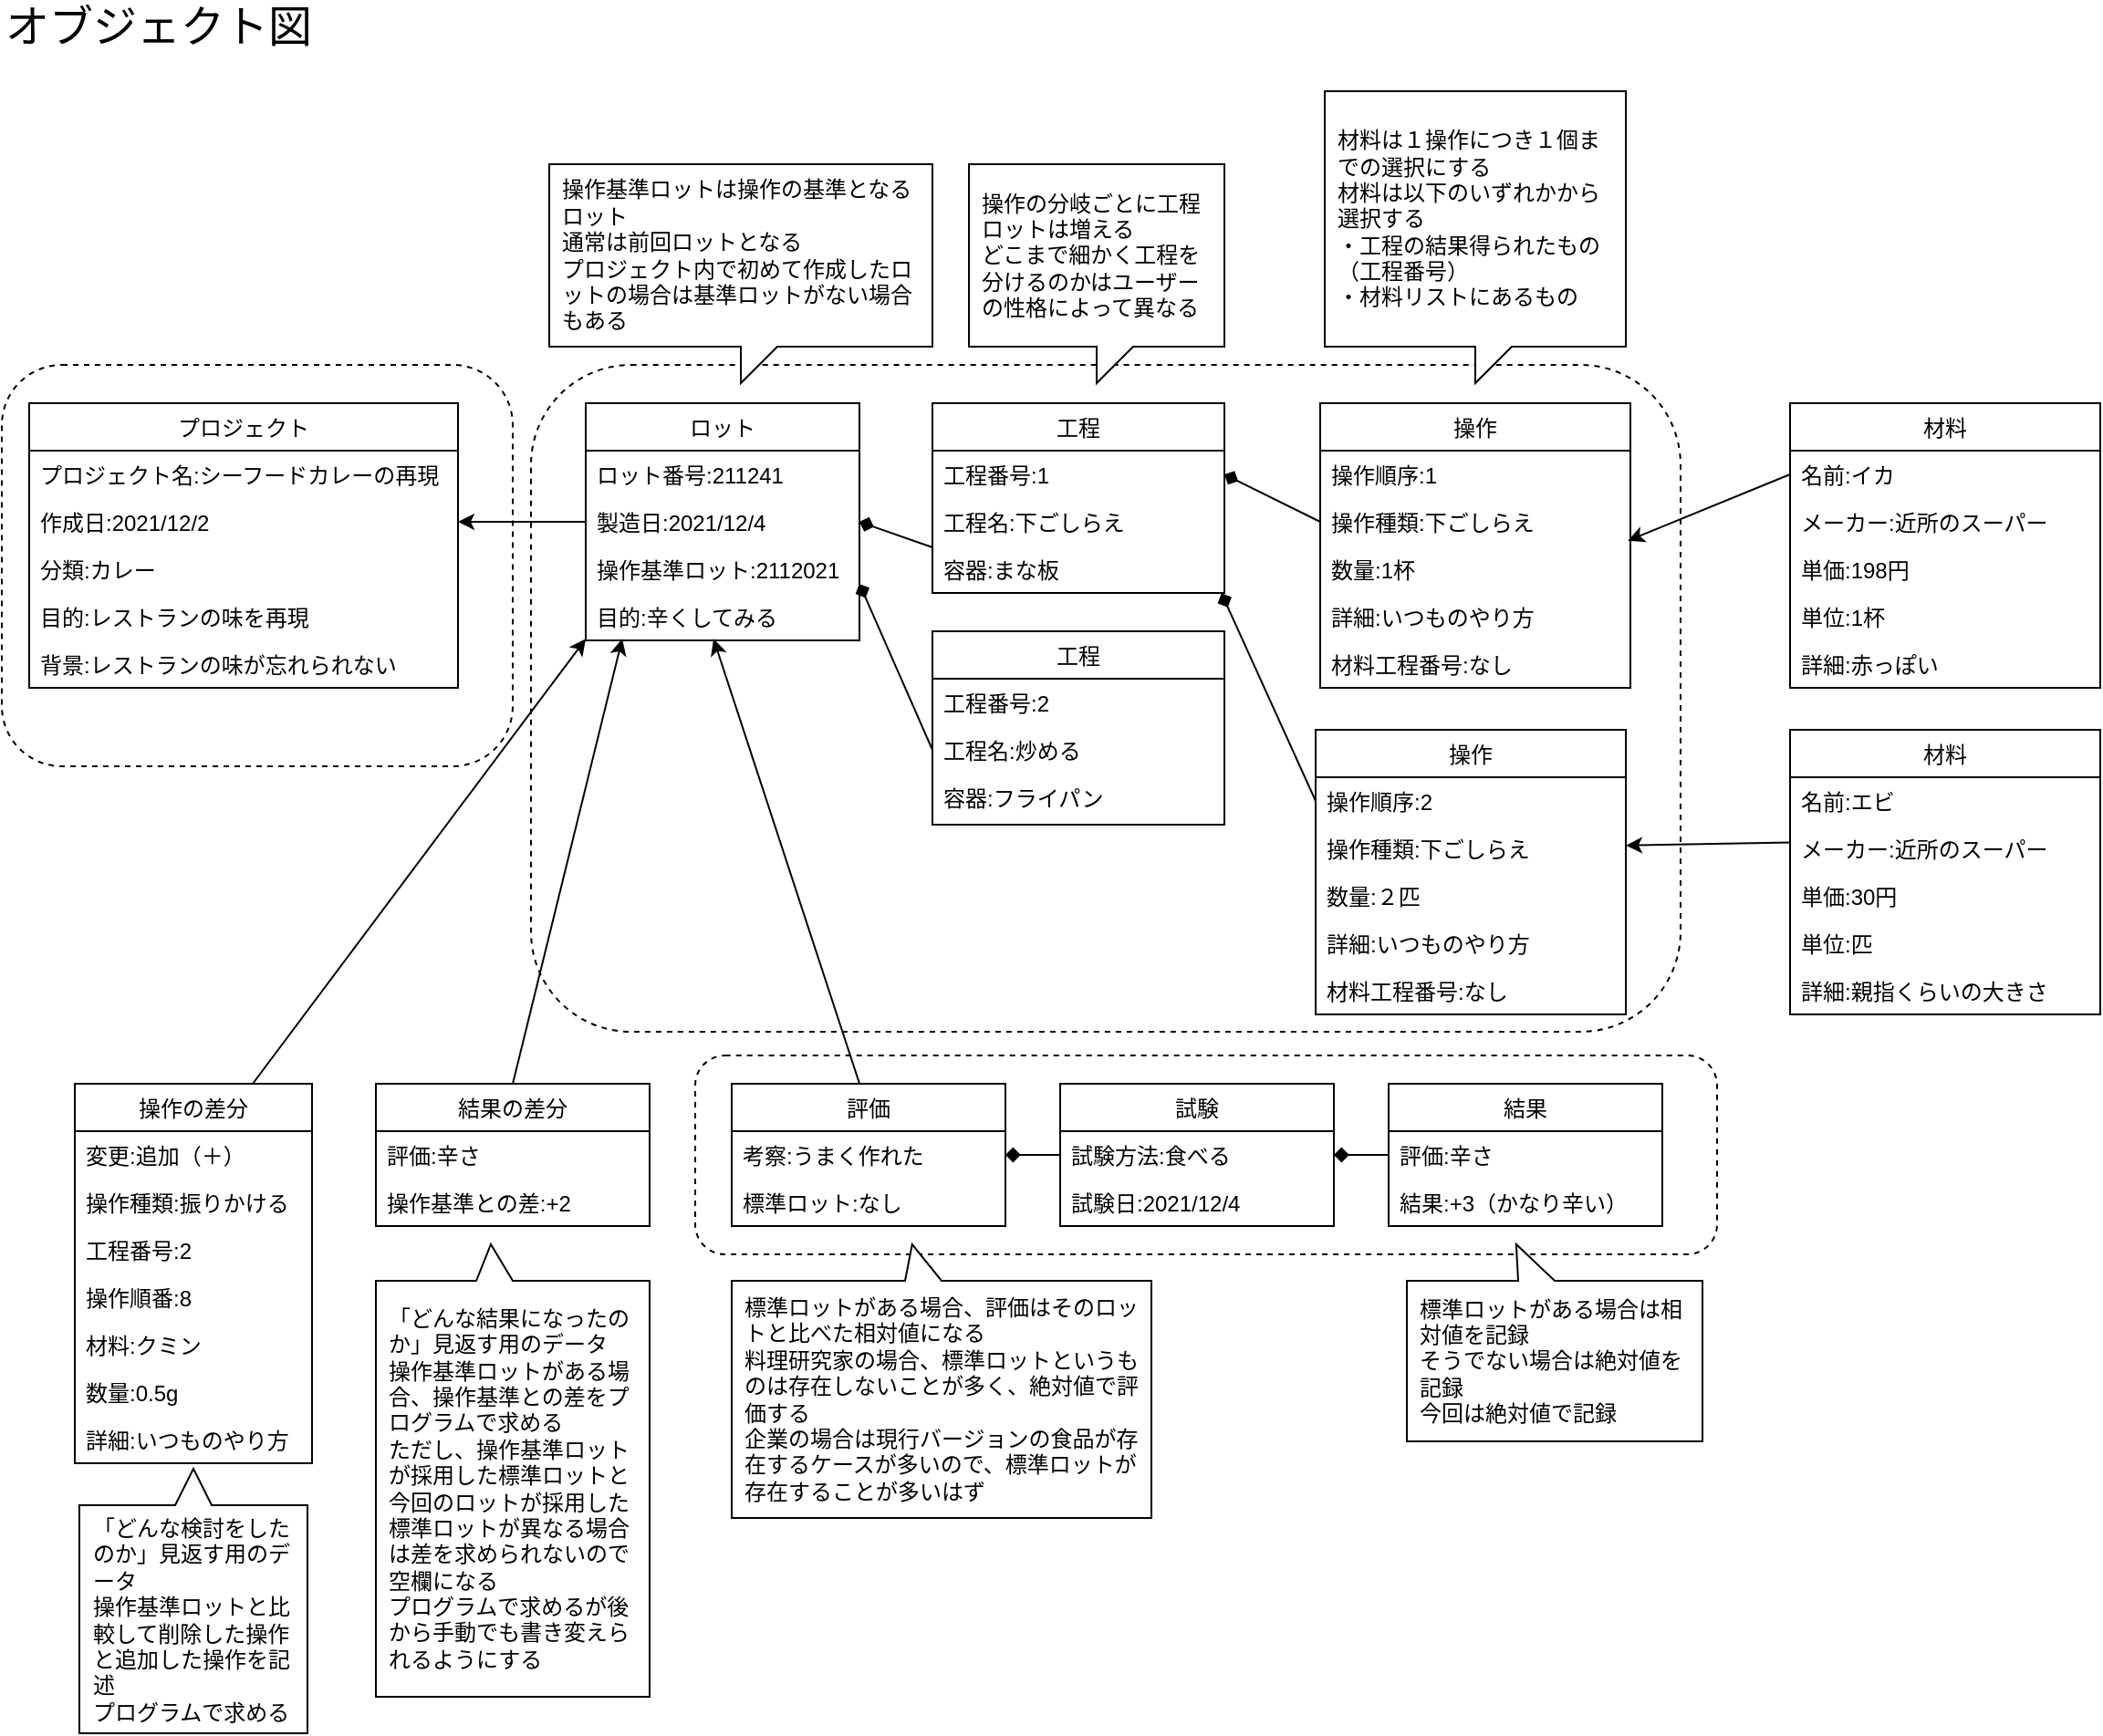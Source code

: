 <mxfile version="15.0.3" type="github" pages="2">
  <diagram id="2Lk6CIvJC4gVtPfrehbI" name="料理のオブジェクト図">
    <mxGraphModel dx="1363" dy="1838" grid="1" gridSize="10" guides="1" tooltips="1" connect="1" arrows="1" fold="1" page="1" pageScale="1" pageWidth="827" pageHeight="1169" math="0" shadow="0">
      <root>
        <mxCell id="0" />
        <mxCell id="1" parent="0" />
        <mxCell id="8gbYPliQKveVTPysBwDP-1" value="" style="rounded=1;whiteSpace=wrap;html=1;fontSize=20;align=left;fillColor=none;dashed=1;" parent="1" vertex="1">
          <mxGeometry x="390" y="-571.5" width="560" height="109" as="geometry" />
        </mxCell>
        <mxCell id="8gbYPliQKveVTPysBwDP-2" value="" style="rounded=1;whiteSpace=wrap;html=1;fontSize=20;align=left;fillColor=none;dashed=1;" parent="1" vertex="1">
          <mxGeometry x="10" y="-950" width="280" height="220" as="geometry" />
        </mxCell>
        <mxCell id="8gbYPliQKveVTPysBwDP-3" value="" style="rounded=1;whiteSpace=wrap;html=1;fontSize=20;align=left;fillColor=none;dashed=1;" parent="1" vertex="1">
          <mxGeometry x="300" y="-950" width="630" height="365.5" as="geometry" />
        </mxCell>
        <mxCell id="8gbYPliQKveVTPysBwDP-4" value="プロジェクト" style="swimlane;fontStyle=0;childLayout=stackLayout;horizontal=1;startSize=26;horizontalStack=0;resizeParent=1;resizeParentMax=0;resizeLast=0;collapsible=1;marginBottom=0;" parent="1" vertex="1">
          <mxGeometry x="25" y="-929" width="235" height="156" as="geometry">
            <mxRectangle x="212" y="420" width="50" height="26" as="alternateBounds" />
          </mxGeometry>
        </mxCell>
        <mxCell id="8gbYPliQKveVTPysBwDP-5" value="プロジェクト名:シーフードカレーの再現" style="text;strokeColor=none;fillColor=none;align=left;verticalAlign=top;spacingLeft=4;spacingRight=4;overflow=hidden;rotatable=0;points=[[0,0.5],[1,0.5]];portConstraint=eastwest;" parent="8gbYPliQKveVTPysBwDP-4" vertex="1">
          <mxGeometry y="26" width="235" height="26" as="geometry" />
        </mxCell>
        <mxCell id="8gbYPliQKveVTPysBwDP-6" value="作成日:2021/12/2" style="text;strokeColor=none;fillColor=none;align=left;verticalAlign=top;spacingLeft=4;spacingRight=4;overflow=hidden;rotatable=0;points=[[0,0.5],[1,0.5]];portConstraint=eastwest;" parent="8gbYPliQKveVTPysBwDP-4" vertex="1">
          <mxGeometry y="52" width="235" height="26" as="geometry" />
        </mxCell>
        <mxCell id="8gbYPliQKveVTPysBwDP-7" value="分類:カレー" style="text;strokeColor=none;fillColor=none;align=left;verticalAlign=top;spacingLeft=4;spacingRight=4;overflow=hidden;rotatable=0;points=[[0,0.5],[1,0.5]];portConstraint=eastwest;" parent="8gbYPliQKveVTPysBwDP-4" vertex="1">
          <mxGeometry y="78" width="235" height="26" as="geometry" />
        </mxCell>
        <mxCell id="8gbYPliQKveVTPysBwDP-8" value="目的:レストランの味を再現" style="text;strokeColor=none;fillColor=none;align=left;verticalAlign=top;spacingLeft=4;spacingRight=4;overflow=hidden;rotatable=0;points=[[0,0.5],[1,0.5]];portConstraint=eastwest;" parent="8gbYPliQKveVTPysBwDP-4" vertex="1">
          <mxGeometry y="104" width="235" height="26" as="geometry" />
        </mxCell>
        <mxCell id="8gbYPliQKveVTPysBwDP-9" value="背景:レストランの味が忘れられない" style="text;strokeColor=none;fillColor=none;align=left;verticalAlign=top;spacingLeft=4;spacingRight=4;overflow=hidden;rotatable=0;points=[[0,0.5],[1,0.5]];portConstraint=eastwest;" parent="8gbYPliQKveVTPysBwDP-4" vertex="1">
          <mxGeometry y="130" width="235" height="26" as="geometry" />
        </mxCell>
        <mxCell id="8gbYPliQKveVTPysBwDP-10" value="ロット" style="swimlane;fontStyle=0;childLayout=stackLayout;horizontal=1;startSize=26;horizontalStack=0;resizeParent=1;resizeParentMax=0;resizeLast=0;collapsible=1;marginBottom=0;" parent="1" vertex="1">
          <mxGeometry x="330" y="-929" width="150" height="130" as="geometry">
            <mxRectangle x="212" y="420" width="50" height="26" as="alternateBounds" />
          </mxGeometry>
        </mxCell>
        <mxCell id="8gbYPliQKveVTPysBwDP-11" value="ロット番号:211241" style="text;strokeColor=none;fillColor=none;align=left;verticalAlign=top;spacingLeft=4;spacingRight=4;overflow=hidden;rotatable=0;points=[[0,0.5],[1,0.5]];portConstraint=eastwest;" parent="8gbYPliQKveVTPysBwDP-10" vertex="1">
          <mxGeometry y="26" width="150" height="26" as="geometry" />
        </mxCell>
        <mxCell id="8gbYPliQKveVTPysBwDP-12" value="製造日:2021/12/4" style="text;strokeColor=none;fillColor=none;align=left;verticalAlign=top;spacingLeft=4;spacingRight=4;overflow=hidden;rotatable=0;points=[[0,0.5],[1,0.5]];portConstraint=eastwest;" parent="8gbYPliQKveVTPysBwDP-10" vertex="1">
          <mxGeometry y="52" width="150" height="26" as="geometry" />
        </mxCell>
        <mxCell id="8gbYPliQKveVTPysBwDP-13" value="操作基準ロット:2112021" style="text;strokeColor=none;fillColor=none;align=left;verticalAlign=top;spacingLeft=4;spacingRight=4;overflow=hidden;rotatable=0;points=[[0,0.5],[1,0.5]];portConstraint=eastwest;" parent="8gbYPliQKveVTPysBwDP-10" vertex="1">
          <mxGeometry y="78" width="150" height="26" as="geometry" />
        </mxCell>
        <mxCell id="8gbYPliQKveVTPysBwDP-14" value="目的:辛くしてみる" style="text;strokeColor=none;fillColor=none;align=left;verticalAlign=top;spacingLeft=4;spacingRight=4;overflow=hidden;rotatable=0;points=[[0,0.5],[1,0.5]];portConstraint=eastwest;" parent="8gbYPliQKveVTPysBwDP-10" vertex="1">
          <mxGeometry y="104" width="150" height="26" as="geometry" />
        </mxCell>
        <mxCell id="8gbYPliQKveVTPysBwDP-15" value="工程" style="swimlane;fontStyle=0;childLayout=stackLayout;horizontal=1;startSize=26;horizontalStack=0;resizeParent=1;resizeParentMax=0;resizeLast=0;collapsible=1;marginBottom=0;" parent="1" vertex="1">
          <mxGeometry x="520" y="-929" width="160" height="104" as="geometry">
            <mxRectangle x="212" y="420" width="50" height="26" as="alternateBounds" />
          </mxGeometry>
        </mxCell>
        <mxCell id="8gbYPliQKveVTPysBwDP-16" value="工程番号:1" style="text;strokeColor=none;fillColor=none;align=left;verticalAlign=top;spacingLeft=4;spacingRight=4;overflow=hidden;rotatable=0;points=[[0,0.5],[1,0.5]];portConstraint=eastwest;" parent="8gbYPliQKveVTPysBwDP-15" vertex="1">
          <mxGeometry y="26" width="160" height="26" as="geometry" />
        </mxCell>
        <mxCell id="8gbYPliQKveVTPysBwDP-17" value="工程名:下ごしらえ" style="text;strokeColor=none;fillColor=none;align=left;verticalAlign=top;spacingLeft=4;spacingRight=4;overflow=hidden;rotatable=0;points=[[0,0.5],[1,0.5]];portConstraint=eastwest;" parent="8gbYPliQKveVTPysBwDP-15" vertex="1">
          <mxGeometry y="52" width="160" height="26" as="geometry" />
        </mxCell>
        <mxCell id="8gbYPliQKveVTPysBwDP-18" value="容器:まな板" style="text;strokeColor=none;fillColor=none;align=left;verticalAlign=top;spacingLeft=4;spacingRight=4;overflow=hidden;rotatable=0;points=[[0,0.5],[1,0.5]];portConstraint=eastwest;" parent="8gbYPliQKveVTPysBwDP-15" vertex="1">
          <mxGeometry y="78" width="160" height="26" as="geometry" />
        </mxCell>
        <mxCell id="8gbYPliQKveVTPysBwDP-19" value="操作基準ロットは操作の基準となるロット&lt;br&gt;通常は前回ロットとなる&lt;br&gt;プロジェクト内で初めて作成したロットの場合は基準ロットがない場合もある" style="shape=callout;whiteSpace=wrap;html=1;perimeter=calloutPerimeter;size=20;position=0.5;align=left;spacing=7;" parent="1" vertex="1">
          <mxGeometry x="310" y="-1060" width="210" height="120" as="geometry" />
        </mxCell>
        <mxCell id="8gbYPliQKveVTPysBwDP-20" value="工程" style="swimlane;fontStyle=0;childLayout=stackLayout;horizontal=1;startSize=26;horizontalStack=0;resizeParent=1;resizeParentMax=0;resizeLast=0;collapsible=1;marginBottom=0;" parent="1" vertex="1">
          <mxGeometry x="520" y="-804" width="160" height="106" as="geometry">
            <mxRectangle x="212" y="420" width="50" height="26" as="alternateBounds" />
          </mxGeometry>
        </mxCell>
        <mxCell id="8gbYPliQKveVTPysBwDP-21" value="工程番号:2" style="text;strokeColor=none;fillColor=none;align=left;verticalAlign=top;spacingLeft=4;spacingRight=4;overflow=hidden;rotatable=0;points=[[0,0.5],[1,0.5]];portConstraint=eastwest;" parent="8gbYPliQKveVTPysBwDP-20" vertex="1">
          <mxGeometry y="26" width="160" height="26" as="geometry" />
        </mxCell>
        <mxCell id="8gbYPliQKveVTPysBwDP-22" value="工程名:炒める" style="text;strokeColor=none;fillColor=none;align=left;verticalAlign=top;spacingLeft=4;spacingRight=4;overflow=hidden;rotatable=0;points=[[0,0.5],[1,0.5]];portConstraint=eastwest;" parent="8gbYPliQKveVTPysBwDP-20" vertex="1">
          <mxGeometry y="52" width="160" height="26" as="geometry" />
        </mxCell>
        <mxCell id="8gbYPliQKveVTPysBwDP-23" value="容器:フライパン" style="text;strokeColor=none;fillColor=none;align=left;verticalAlign=top;spacingLeft=4;spacingRight=4;overflow=hidden;rotatable=0;points=[[0,0.5],[1,0.5]];portConstraint=eastwest;" parent="8gbYPliQKveVTPysBwDP-20" vertex="1">
          <mxGeometry y="78" width="160" height="28" as="geometry" />
        </mxCell>
        <mxCell id="8gbYPliQKveVTPysBwDP-24" value="材料" style="swimlane;fontStyle=0;childLayout=stackLayout;horizontal=1;startSize=26;horizontalStack=0;resizeParent=1;resizeParentMax=0;resizeLast=0;collapsible=1;marginBottom=0;" parent="1" vertex="1">
          <mxGeometry x="990" y="-929" width="170" height="156" as="geometry">
            <mxRectangle x="212" y="420" width="50" height="26" as="alternateBounds" />
          </mxGeometry>
        </mxCell>
        <mxCell id="8gbYPliQKveVTPysBwDP-25" value="名前:イカ" style="text;strokeColor=none;fillColor=none;align=left;verticalAlign=top;spacingLeft=4;spacingRight=4;overflow=hidden;rotatable=0;points=[[0,0.5],[1,0.5]];portConstraint=eastwest;" parent="8gbYPliQKveVTPysBwDP-24" vertex="1">
          <mxGeometry y="26" width="170" height="26" as="geometry" />
        </mxCell>
        <mxCell id="8gbYPliQKveVTPysBwDP-26" value="メーカー:近所のスーパー" style="text;strokeColor=none;fillColor=none;align=left;verticalAlign=top;spacingLeft=4;spacingRight=4;overflow=hidden;rotatable=0;points=[[0,0.5],[1,0.5]];portConstraint=eastwest;" parent="8gbYPliQKveVTPysBwDP-24" vertex="1">
          <mxGeometry y="52" width="170" height="26" as="geometry" />
        </mxCell>
        <mxCell id="8gbYPliQKveVTPysBwDP-27" value="単価:198円" style="text;strokeColor=none;fillColor=none;align=left;verticalAlign=top;spacingLeft=4;spacingRight=4;overflow=hidden;rotatable=0;points=[[0,0.5],[1,0.5]];portConstraint=eastwest;" parent="8gbYPliQKveVTPysBwDP-24" vertex="1">
          <mxGeometry y="78" width="170" height="26" as="geometry" />
        </mxCell>
        <mxCell id="8gbYPliQKveVTPysBwDP-28" value="単位:1杯" style="text;strokeColor=none;fillColor=none;align=left;verticalAlign=top;spacingLeft=4;spacingRight=4;overflow=hidden;rotatable=0;points=[[0,0.5],[1,0.5]];portConstraint=eastwest;" parent="8gbYPliQKveVTPysBwDP-24" vertex="1">
          <mxGeometry y="104" width="170" height="26" as="geometry" />
        </mxCell>
        <mxCell id="8gbYPliQKveVTPysBwDP-29" value="詳細:赤っぽい" style="text;strokeColor=none;fillColor=none;align=left;verticalAlign=top;spacingLeft=4;spacingRight=4;overflow=hidden;rotatable=0;points=[[0,0.5],[1,0.5]];portConstraint=eastwest;" parent="8gbYPliQKveVTPysBwDP-24" vertex="1">
          <mxGeometry y="130" width="170" height="26" as="geometry" />
        </mxCell>
        <mxCell id="8gbYPliQKveVTPysBwDP-30" value="操作" style="swimlane;fontStyle=0;childLayout=stackLayout;horizontal=1;startSize=26;horizontalStack=0;resizeParent=1;resizeParentMax=0;resizeLast=0;collapsible=1;marginBottom=0;" parent="1" vertex="1">
          <mxGeometry x="732.5" y="-929" width="170" height="156" as="geometry">
            <mxRectangle x="212" y="420" width="50" height="26" as="alternateBounds" />
          </mxGeometry>
        </mxCell>
        <mxCell id="8gbYPliQKveVTPysBwDP-31" value="操作順序:1" style="text;strokeColor=none;fillColor=none;align=left;verticalAlign=top;spacingLeft=4;spacingRight=4;overflow=hidden;rotatable=0;points=[[0,0.5],[1,0.5]];portConstraint=eastwest;" parent="8gbYPliQKveVTPysBwDP-30" vertex="1">
          <mxGeometry y="26" width="170" height="26" as="geometry" />
        </mxCell>
        <mxCell id="8gbYPliQKveVTPysBwDP-32" value="操作種類:下ごしらえ" style="text;strokeColor=none;fillColor=none;align=left;verticalAlign=top;spacingLeft=4;spacingRight=4;overflow=hidden;rotatable=0;points=[[0,0.5],[1,0.5]];portConstraint=eastwest;" parent="8gbYPliQKveVTPysBwDP-30" vertex="1">
          <mxGeometry y="52" width="170" height="26" as="geometry" />
        </mxCell>
        <mxCell id="8gbYPliQKveVTPysBwDP-33" value="数量:1杯" style="text;strokeColor=none;fillColor=none;align=left;verticalAlign=top;spacingLeft=4;spacingRight=4;overflow=hidden;rotatable=0;points=[[0,0.5],[1,0.5]];portConstraint=eastwest;" parent="8gbYPliQKveVTPysBwDP-30" vertex="1">
          <mxGeometry y="78" width="170" height="26" as="geometry" />
        </mxCell>
        <mxCell id="8gbYPliQKveVTPysBwDP-34" value="詳細:いつものやり方" style="text;strokeColor=none;fillColor=none;align=left;verticalAlign=top;spacingLeft=4;spacingRight=4;overflow=hidden;rotatable=0;points=[[0,0.5],[1,0.5]];portConstraint=eastwest;" parent="8gbYPliQKveVTPysBwDP-30" vertex="1">
          <mxGeometry y="104" width="170" height="26" as="geometry" />
        </mxCell>
        <mxCell id="8gbYPliQKveVTPysBwDP-35" value="材料工程番号:なし" style="text;strokeColor=none;fillColor=none;align=left;verticalAlign=top;spacingLeft=4;spacingRight=4;overflow=hidden;rotatable=0;points=[[0,0.5],[1,0.5]];portConstraint=eastwest;" parent="8gbYPliQKveVTPysBwDP-30" vertex="1">
          <mxGeometry y="130" width="170" height="26" as="geometry" />
        </mxCell>
        <mxCell id="8gbYPliQKveVTPysBwDP-36" value="操作" style="swimlane;fontStyle=0;childLayout=stackLayout;horizontal=1;startSize=26;horizontalStack=0;resizeParent=1;resizeParentMax=0;resizeLast=0;collapsible=1;marginBottom=0;" parent="1" vertex="1">
          <mxGeometry x="730" y="-750" width="170" height="156" as="geometry">
            <mxRectangle x="212" y="420" width="50" height="26" as="alternateBounds" />
          </mxGeometry>
        </mxCell>
        <mxCell id="8gbYPliQKveVTPysBwDP-37" value="操作順序:2" style="text;strokeColor=none;fillColor=none;align=left;verticalAlign=top;spacingLeft=4;spacingRight=4;overflow=hidden;rotatable=0;points=[[0,0.5],[1,0.5]];portConstraint=eastwest;" parent="8gbYPliQKveVTPysBwDP-36" vertex="1">
          <mxGeometry y="26" width="170" height="26" as="geometry" />
        </mxCell>
        <mxCell id="8gbYPliQKveVTPysBwDP-38" value="操作種類:下ごしらえ" style="text;strokeColor=none;fillColor=none;align=left;verticalAlign=top;spacingLeft=4;spacingRight=4;overflow=hidden;rotatable=0;points=[[0,0.5],[1,0.5]];portConstraint=eastwest;" parent="8gbYPliQKveVTPysBwDP-36" vertex="1">
          <mxGeometry y="52" width="170" height="26" as="geometry" />
        </mxCell>
        <mxCell id="8gbYPliQKveVTPysBwDP-39" value="数量:２匹" style="text;strokeColor=none;fillColor=none;align=left;verticalAlign=top;spacingLeft=4;spacingRight=4;overflow=hidden;rotatable=0;points=[[0,0.5],[1,0.5]];portConstraint=eastwest;" parent="8gbYPliQKveVTPysBwDP-36" vertex="1">
          <mxGeometry y="78" width="170" height="26" as="geometry" />
        </mxCell>
        <mxCell id="8gbYPliQKveVTPysBwDP-40" value="詳細:いつものやり方" style="text;strokeColor=none;fillColor=none;align=left;verticalAlign=top;spacingLeft=4;spacingRight=4;overflow=hidden;rotatable=0;points=[[0,0.5],[1,0.5]];portConstraint=eastwest;" parent="8gbYPliQKveVTPysBwDP-36" vertex="1">
          <mxGeometry y="104" width="170" height="26" as="geometry" />
        </mxCell>
        <mxCell id="8gbYPliQKveVTPysBwDP-41" value="材料工程番号:なし" style="text;strokeColor=none;fillColor=none;align=left;verticalAlign=top;spacingLeft=4;spacingRight=4;overflow=hidden;rotatable=0;points=[[0,0.5],[1,0.5]];portConstraint=eastwest;" parent="8gbYPliQKveVTPysBwDP-36" vertex="1">
          <mxGeometry y="130" width="170" height="26" as="geometry" />
        </mxCell>
        <mxCell id="8gbYPliQKveVTPysBwDP-42" value="試験" style="swimlane;fontStyle=0;childLayout=stackLayout;horizontal=1;startSize=26;horizontalStack=0;resizeParent=1;resizeParentMax=0;resizeLast=0;collapsible=1;marginBottom=0;" parent="1" vertex="1">
          <mxGeometry x="590" y="-556" width="150" height="78" as="geometry">
            <mxRectangle x="212" y="420" width="50" height="26" as="alternateBounds" />
          </mxGeometry>
        </mxCell>
        <mxCell id="8gbYPliQKveVTPysBwDP-43" value="試験方法:食べる" style="text;strokeColor=none;fillColor=none;align=left;verticalAlign=top;spacingLeft=4;spacingRight=4;overflow=hidden;rotatable=0;points=[[0,0.5],[1,0.5]];portConstraint=eastwest;" parent="8gbYPliQKveVTPysBwDP-42" vertex="1">
          <mxGeometry y="26" width="150" height="26" as="geometry" />
        </mxCell>
        <mxCell id="8gbYPliQKveVTPysBwDP-44" value="試験日:2021/12/4" style="text;strokeColor=none;fillColor=none;align=left;verticalAlign=top;spacingLeft=4;spacingRight=4;overflow=hidden;rotatable=0;points=[[0,0.5],[1,0.5]];portConstraint=eastwest;" parent="8gbYPliQKveVTPysBwDP-42" vertex="1">
          <mxGeometry y="52" width="150" height="26" as="geometry" />
        </mxCell>
        <mxCell id="8gbYPliQKveVTPysBwDP-45" value="評価" style="swimlane;fontStyle=0;childLayout=stackLayout;horizontal=1;startSize=26;horizontalStack=0;resizeParent=1;resizeParentMax=0;resizeLast=0;collapsible=1;marginBottom=0;" parent="1" vertex="1">
          <mxGeometry x="410" y="-556" width="150" height="78" as="geometry">
            <mxRectangle x="212" y="420" width="50" height="26" as="alternateBounds" />
          </mxGeometry>
        </mxCell>
        <mxCell id="8gbYPliQKveVTPysBwDP-46" value="考察:うまく作れた" style="text;strokeColor=none;fillColor=none;align=left;verticalAlign=top;spacingLeft=4;spacingRight=4;overflow=hidden;rotatable=0;points=[[0,0.5],[1,0.5]];portConstraint=eastwest;" parent="8gbYPliQKveVTPysBwDP-45" vertex="1">
          <mxGeometry y="26" width="150" height="26" as="geometry" />
        </mxCell>
        <mxCell id="8gbYPliQKveVTPysBwDP-47" value="標準ロット:なし" style="text;strokeColor=none;fillColor=none;align=left;verticalAlign=top;spacingLeft=4;spacingRight=4;overflow=hidden;rotatable=0;points=[[0,0.5],[1,0.5]];portConstraint=eastwest;" parent="8gbYPliQKveVTPysBwDP-45" vertex="1">
          <mxGeometry y="52" width="150" height="26" as="geometry" />
        </mxCell>
        <mxCell id="8gbYPliQKveVTPysBwDP-48" value="結果" style="swimlane;fontStyle=0;childLayout=stackLayout;horizontal=1;startSize=26;horizontalStack=0;resizeParent=1;resizeParentMax=0;resizeLast=0;collapsible=1;marginBottom=0;" parent="1" vertex="1">
          <mxGeometry x="770" y="-556" width="150" height="78" as="geometry">
            <mxRectangle x="212" y="420" width="50" height="26" as="alternateBounds" />
          </mxGeometry>
        </mxCell>
        <mxCell id="8gbYPliQKveVTPysBwDP-49" value="評価:辛さ" style="text;strokeColor=none;fillColor=none;align=left;verticalAlign=top;spacingLeft=4;spacingRight=4;overflow=hidden;rotatable=0;points=[[0,0.5],[1,0.5]];portConstraint=eastwest;" parent="8gbYPliQKveVTPysBwDP-48" vertex="1">
          <mxGeometry y="26" width="150" height="26" as="geometry" />
        </mxCell>
        <mxCell id="8gbYPliQKveVTPysBwDP-50" value="結果:+3（かなり辛い）" style="text;strokeColor=none;fillColor=none;align=left;verticalAlign=top;spacingLeft=4;spacingRight=4;overflow=hidden;rotatable=0;points=[[0,0.5],[1,0.5]];portConstraint=eastwest;" parent="8gbYPliQKveVTPysBwDP-48" vertex="1">
          <mxGeometry y="52" width="150" height="26" as="geometry" />
        </mxCell>
        <mxCell id="8gbYPliQKveVTPysBwDP-51" value="操作の分岐ごとに工程ロットは増える&lt;br&gt;どこまで細かく工程を分けるのかはユーザーの性格によって異なる" style="shape=callout;whiteSpace=wrap;html=1;perimeter=calloutPerimeter;size=20;position=0.5;align=left;spacing=7;" parent="1" vertex="1">
          <mxGeometry x="540" y="-1060" width="140" height="120" as="geometry" />
        </mxCell>
        <mxCell id="8gbYPliQKveVTPysBwDP-52" value="材料は１操作につき１個までの選択にする&lt;br&gt;材料は以下のいずれかから選択する&lt;br&gt;・工程の結果得られたもの（工程番号）&lt;br&gt;・材料リストにあるもの" style="shape=callout;whiteSpace=wrap;html=1;perimeter=calloutPerimeter;size=20;position=0.5;align=left;spacing=7;" parent="1" vertex="1">
          <mxGeometry x="735" y="-1100" width="165" height="160" as="geometry" />
        </mxCell>
        <mxCell id="8gbYPliQKveVTPysBwDP-53" value="オブジェクト図" style="text;html=1;strokeColor=none;fillColor=none;align=left;verticalAlign=middle;whiteSpace=wrap;rounded=0;fontSize=24;" parent="1" vertex="1">
          <mxGeometry x="10" y="-1150" width="190" height="30" as="geometry" />
        </mxCell>
        <mxCell id="8gbYPliQKveVTPysBwDP-54" value="「どんな結果になったのか」見返す用のデータ&lt;br&gt;操作基準ロットがある場合、操作基準との差をプログラムで求める&lt;br&gt;ただし、操作基準ロットが採用した標準ロットと今回のロットが採用した標準ロットが異なる場合は差を求められないので空欄になる&lt;br&gt;プログラムで求めるが後から手動でも書き変えられるようにする" style="shape=callout;whiteSpace=wrap;html=1;perimeter=calloutPerimeter;size=20;position=0.5;align=left;direction=west;position2=0.58;spacing=7;" parent="1" vertex="1">
          <mxGeometry x="215" y="-468" width="150" height="248" as="geometry" />
        </mxCell>
        <mxCell id="8gbYPliQKveVTPysBwDP-55" value="材料" style="swimlane;fontStyle=0;childLayout=stackLayout;horizontal=1;startSize=26;horizontalStack=0;resizeParent=1;resizeParentMax=0;resizeLast=0;collapsible=1;marginBottom=0;" parent="1" vertex="1">
          <mxGeometry x="990" y="-750" width="170" height="156" as="geometry">
            <mxRectangle x="212" y="420" width="50" height="26" as="alternateBounds" />
          </mxGeometry>
        </mxCell>
        <mxCell id="8gbYPliQKveVTPysBwDP-56" value="名前:エビ" style="text;strokeColor=none;fillColor=none;align=left;verticalAlign=top;spacingLeft=4;spacingRight=4;overflow=hidden;rotatable=0;points=[[0,0.5],[1,0.5]];portConstraint=eastwest;" parent="8gbYPliQKveVTPysBwDP-55" vertex="1">
          <mxGeometry y="26" width="170" height="26" as="geometry" />
        </mxCell>
        <mxCell id="8gbYPliQKveVTPysBwDP-57" value="メーカー:近所のスーパー" style="text;strokeColor=none;fillColor=none;align=left;verticalAlign=top;spacingLeft=4;spacingRight=4;overflow=hidden;rotatable=0;points=[[0,0.5],[1,0.5]];portConstraint=eastwest;" parent="8gbYPliQKveVTPysBwDP-55" vertex="1">
          <mxGeometry y="52" width="170" height="26" as="geometry" />
        </mxCell>
        <mxCell id="8gbYPliQKveVTPysBwDP-58" value="単価:30円" style="text;strokeColor=none;fillColor=none;align=left;verticalAlign=top;spacingLeft=4;spacingRight=4;overflow=hidden;rotatable=0;points=[[0,0.5],[1,0.5]];portConstraint=eastwest;" parent="8gbYPliQKveVTPysBwDP-55" vertex="1">
          <mxGeometry y="78" width="170" height="26" as="geometry" />
        </mxCell>
        <mxCell id="8gbYPliQKveVTPysBwDP-59" value="単位:匹" style="text;strokeColor=none;fillColor=none;align=left;verticalAlign=top;spacingLeft=4;spacingRight=4;overflow=hidden;rotatable=0;points=[[0,0.5],[1,0.5]];portConstraint=eastwest;" parent="8gbYPliQKveVTPysBwDP-55" vertex="1">
          <mxGeometry y="104" width="170" height="26" as="geometry" />
        </mxCell>
        <mxCell id="8gbYPliQKveVTPysBwDP-60" value="詳細:親指くらいの大きさ" style="text;strokeColor=none;fillColor=none;align=left;verticalAlign=top;spacingLeft=4;spacingRight=4;overflow=hidden;rotatable=0;points=[[0,0.5],[1,0.5]];portConstraint=eastwest;" parent="8gbYPliQKveVTPysBwDP-55" vertex="1">
          <mxGeometry y="130" width="170" height="26" as="geometry" />
        </mxCell>
        <mxCell id="8gbYPliQKveVTPysBwDP-61" value="操作の差分" style="swimlane;fontStyle=0;childLayout=stackLayout;horizontal=1;startSize=26;horizontalStack=0;resizeParent=1;resizeParentMax=0;resizeLast=0;collapsible=1;marginBottom=0;" parent="1" vertex="1">
          <mxGeometry x="50" y="-556" width="130" height="208" as="geometry">
            <mxRectangle x="212" y="420" width="50" height="26" as="alternateBounds" />
          </mxGeometry>
        </mxCell>
        <mxCell id="8gbYPliQKveVTPysBwDP-62" value="変更:追加（＋）" style="text;strokeColor=none;fillColor=none;align=left;verticalAlign=top;spacingLeft=4;spacingRight=4;overflow=hidden;rotatable=0;points=[[0,0.5],[1,0.5]];portConstraint=eastwest;" parent="8gbYPliQKveVTPysBwDP-61" vertex="1">
          <mxGeometry y="26" width="130" height="26" as="geometry" />
        </mxCell>
        <mxCell id="8gbYPliQKveVTPysBwDP-63" value="操作種類:振りかける" style="text;strokeColor=none;fillColor=none;align=left;verticalAlign=top;spacingLeft=4;spacingRight=4;overflow=hidden;rotatable=0;points=[[0,0.5],[1,0.5]];portConstraint=eastwest;" parent="8gbYPliQKveVTPysBwDP-61" vertex="1">
          <mxGeometry y="52" width="130" height="26" as="geometry" />
        </mxCell>
        <mxCell id="8gbYPliQKveVTPysBwDP-64" value="工程番号:2" style="text;strokeColor=none;fillColor=none;align=left;verticalAlign=top;spacingLeft=4;spacingRight=4;overflow=hidden;rotatable=0;points=[[0,0.5],[1,0.5]];portConstraint=eastwest;" parent="8gbYPliQKveVTPysBwDP-61" vertex="1">
          <mxGeometry y="78" width="130" height="26" as="geometry" />
        </mxCell>
        <mxCell id="8gbYPliQKveVTPysBwDP-65" value="操作順番:8" style="text;strokeColor=none;fillColor=none;align=left;verticalAlign=top;spacingLeft=4;spacingRight=4;overflow=hidden;rotatable=0;points=[[0,0.5],[1,0.5]];portConstraint=eastwest;" parent="8gbYPliQKveVTPysBwDP-61" vertex="1">
          <mxGeometry y="104" width="130" height="26" as="geometry" />
        </mxCell>
        <mxCell id="8gbYPliQKveVTPysBwDP-66" value="材料:クミン" style="text;strokeColor=none;fillColor=none;align=left;verticalAlign=top;spacingLeft=4;spacingRight=4;overflow=hidden;rotatable=0;points=[[0,0.5],[1,0.5]];portConstraint=eastwest;" parent="8gbYPliQKveVTPysBwDP-61" vertex="1">
          <mxGeometry y="130" width="130" height="26" as="geometry" />
        </mxCell>
        <mxCell id="8gbYPliQKveVTPysBwDP-67" value="数量:0.5g" style="text;strokeColor=none;fillColor=none;align=left;verticalAlign=top;spacingLeft=4;spacingRight=4;overflow=hidden;rotatable=0;points=[[0,0.5],[1,0.5]];portConstraint=eastwest;" parent="8gbYPliQKveVTPysBwDP-61" vertex="1">
          <mxGeometry y="156" width="130" height="26" as="geometry" />
        </mxCell>
        <mxCell id="8gbYPliQKveVTPysBwDP-68" value="詳細:いつものやり方" style="text;strokeColor=none;fillColor=none;align=left;verticalAlign=top;spacingLeft=4;spacingRight=4;overflow=hidden;rotatable=0;points=[[0,0.5],[1,0.5]];portConstraint=eastwest;" parent="8gbYPliQKveVTPysBwDP-61" vertex="1">
          <mxGeometry y="182" width="130" height="26" as="geometry" />
        </mxCell>
        <mxCell id="8gbYPliQKveVTPysBwDP-69" value="「どんな検討をしたのか」見返す用のデータ&lt;br&gt;操作基準ロットと比較して削除した操作と追加した操作を記述&lt;br&gt;プログラムで求める" style="shape=callout;whiteSpace=wrap;html=1;perimeter=calloutPerimeter;size=20;position=0.42;align=left;direction=west;spacing=7;" parent="1" vertex="1">
          <mxGeometry x="52.5" y="-345" width="125" height="145" as="geometry" />
        </mxCell>
        <mxCell id="8gbYPliQKveVTPysBwDP-70" value="" style="endArrow=classic;html=1;fontSize=20;entryX=1;entryY=0.5;entryDx=0;entryDy=0;exitX=0;exitY=0.5;exitDx=0;exitDy=0;" parent="1" source="8gbYPliQKveVTPysBwDP-12" target="8gbYPliQKveVTPysBwDP-6" edge="1">
          <mxGeometry width="50" height="50" relative="1" as="geometry">
            <mxPoint x="327" y="-920" as="sourcePoint" />
            <mxPoint x="290" y="-1020" as="targetPoint" />
          </mxGeometry>
        </mxCell>
        <mxCell id="8gbYPliQKveVTPysBwDP-71" value="" style="endArrow=diamond;html=1;fontSize=20;endFill=1;exitX=0;exitY=0.038;exitDx=0;exitDy=0;entryX=1;entryY=0.5;entryDx=0;entryDy=0;exitPerimeter=0;" parent="1" source="8gbYPliQKveVTPysBwDP-18" target="8gbYPliQKveVTPysBwDP-12" edge="1">
          <mxGeometry width="50" height="50" relative="1" as="geometry">
            <mxPoint x="510" y="-838" as="sourcePoint" />
            <mxPoint x="439" y="-747" as="targetPoint" />
          </mxGeometry>
        </mxCell>
        <mxCell id="8gbYPliQKveVTPysBwDP-74" value="" style="endArrow=diamond;html=1;fontSize=20;endFill=1;exitX=0;exitY=0.5;exitDx=0;exitDy=0;entryX=1;entryY=0.808;entryDx=0;entryDy=0;entryPerimeter=0;" parent="1" source="8gbYPliQKveVTPysBwDP-22" target="8gbYPliQKveVTPysBwDP-13" edge="1">
          <mxGeometry width="50" height="50" relative="1" as="geometry">
            <mxPoint x="460" y="-750.0" as="sourcePoint" />
            <mxPoint x="430" y="-750.0" as="targetPoint" />
          </mxGeometry>
        </mxCell>
        <mxCell id="8gbYPliQKveVTPysBwDP-76" value="" style="endArrow=diamond;html=1;fontSize=20;endFill=1;entryX=1;entryY=0.5;entryDx=0;entryDy=0;exitX=0;exitY=0.5;exitDx=0;exitDy=0;" parent="1" source="8gbYPliQKveVTPysBwDP-32" target="8gbYPliQKveVTPysBwDP-16" edge="1">
          <mxGeometry width="50" height="50" relative="1" as="geometry">
            <mxPoint x="720" y="-864" as="sourcePoint" />
            <mxPoint x="710" y="-838" as="targetPoint" />
          </mxGeometry>
        </mxCell>
        <mxCell id="8gbYPliQKveVTPysBwDP-77" value="" style="endArrow=diamond;html=1;fontSize=20;endFill=1;exitX=0;exitY=0.5;exitDx=0;exitDy=0;entryX=0.99;entryY=1.006;entryDx=0;entryDy=0;entryPerimeter=0;" parent="1" source="8gbYPliQKveVTPysBwDP-37" target="8gbYPliQKveVTPysBwDP-18" edge="1">
          <mxGeometry width="50" height="50" relative="1" as="geometry">
            <mxPoint x="614.5" y="-556" as="sourcePoint" />
            <mxPoint x="532" y="-610" as="targetPoint" />
          </mxGeometry>
        </mxCell>
        <mxCell id="8gbYPliQKveVTPysBwDP-78" value="" style="endArrow=classic;html=1;fontSize=20;exitX=0.467;exitY=0;exitDx=0;exitDy=0;exitPerimeter=0;entryX=0.467;entryY=0.968;entryDx=0;entryDy=0;entryPerimeter=0;" parent="1" source="8gbYPliQKveVTPysBwDP-45" target="8gbYPliQKveVTPysBwDP-14" edge="1">
          <mxGeometry width="50" height="50" relative="1" as="geometry">
            <mxPoint x="340" y="-854.0" as="sourcePoint" />
            <mxPoint x="405" y="-799" as="targetPoint" />
          </mxGeometry>
        </mxCell>
        <mxCell id="8gbYPliQKveVTPysBwDP-79" value="結果の差分" style="swimlane;fontStyle=0;childLayout=stackLayout;horizontal=1;startSize=26;horizontalStack=0;resizeParent=1;resizeParentMax=0;resizeLast=0;collapsible=1;marginBottom=0;" parent="1" vertex="1">
          <mxGeometry x="215" y="-556" width="150" height="78" as="geometry">
            <mxRectangle x="212" y="420" width="50" height="26" as="alternateBounds" />
          </mxGeometry>
        </mxCell>
        <mxCell id="8gbYPliQKveVTPysBwDP-80" value="評価:辛さ" style="text;strokeColor=none;fillColor=none;align=left;verticalAlign=top;spacingLeft=4;spacingRight=4;overflow=hidden;rotatable=0;points=[[0,0.5],[1,0.5]];portConstraint=eastwest;" parent="8gbYPliQKveVTPysBwDP-79" vertex="1">
          <mxGeometry y="26" width="150" height="26" as="geometry" />
        </mxCell>
        <mxCell id="8gbYPliQKveVTPysBwDP-81" value="操作基準との差:+2" style="text;strokeColor=none;fillColor=none;align=left;verticalAlign=top;spacingLeft=4;spacingRight=4;overflow=hidden;rotatable=0;points=[[0,0.5],[1,0.5]];portConstraint=eastwest;" parent="8gbYPliQKveVTPysBwDP-79" vertex="1">
          <mxGeometry y="52" width="150" height="26" as="geometry" />
        </mxCell>
        <mxCell id="8gbYPliQKveVTPysBwDP-82" value="" style="endArrow=classic;html=1;fontSize=20;entryX=0.992;entryY=-0.102;entryDx=0;entryDy=0;entryPerimeter=0;exitX=0;exitY=0.5;exitDx=0;exitDy=0;" parent="1" source="8gbYPliQKveVTPysBwDP-25" edge="1">
          <mxGeometry width="50" height="50" relative="1" as="geometry">
            <mxPoint x="980" y="-720.17" as="sourcePoint" />
            <mxPoint x="901.14" y="-853.652" as="targetPoint" />
          </mxGeometry>
        </mxCell>
        <mxCell id="8gbYPliQKveVTPysBwDP-83" value="" style="endArrow=diamond;html=1;fontSize=20;endFill=1;" parent="1" target="8gbYPliQKveVTPysBwDP-46" edge="1">
          <mxGeometry width="50" height="50" relative="1" as="geometry">
            <mxPoint x="590" y="-517" as="sourcePoint" />
            <mxPoint x="560" y="-517" as="targetPoint" />
          </mxGeometry>
        </mxCell>
        <mxCell id="8gbYPliQKveVTPysBwDP-84" value="" style="endArrow=diamond;html=1;fontSize=20;endFill=1;exitX=0;exitY=0.5;exitDx=0;exitDy=0;" parent="1" source="8gbYPliQKveVTPysBwDP-49" edge="1">
          <mxGeometry width="50" height="50" relative="1" as="geometry">
            <mxPoint x="770" y="-517.34" as="sourcePoint" />
            <mxPoint x="740" y="-517" as="targetPoint" />
          </mxGeometry>
        </mxCell>
        <mxCell id="8gbYPliQKveVTPysBwDP-85" value="" style="endArrow=classic;html=1;fontSize=20;exitX=0.5;exitY=0;exitDx=0;exitDy=0;entryX=0.467;entryY=0.968;entryDx=0;entryDy=0;entryPerimeter=0;" parent="1" source="8gbYPliQKveVTPysBwDP-79" edge="1">
          <mxGeometry width="50" height="50" relative="1" as="geometry">
            <mxPoint x="430.0" y="-572" as="sourcePoint" />
            <mxPoint x="350" y="-799.832" as="targetPoint" />
          </mxGeometry>
        </mxCell>
        <mxCell id="8gbYPliQKveVTPysBwDP-86" value="" style="endArrow=classic;html=1;fontSize=20;exitX=0.75;exitY=0;exitDx=0;exitDy=0;entryX=0;entryY=0.968;entryDx=0;entryDy=0;entryPerimeter=0;" parent="1" source="8gbYPliQKveVTPysBwDP-61" target="8gbYPliQKveVTPysBwDP-14" edge="1">
          <mxGeometry width="50" height="50" relative="1" as="geometry">
            <mxPoint x="260" y="-672" as="sourcePoint" />
            <mxPoint x="295.0" y="-799.832" as="targetPoint" />
          </mxGeometry>
        </mxCell>
        <mxCell id="8gbYPliQKveVTPysBwDP-87" value="標準ロットがある場合、評価はそのロットと比べた相対値になる&lt;br&gt;料理研究家の場合、標準ロットというものは存在しないことが多く、絶対値で評価する&lt;br&gt;企業の場合は現行バージョンの食品が存在するケースが多いので、標準ロットが存在することが多いはず" style="shape=callout;whiteSpace=wrap;html=1;perimeter=calloutPerimeter;size=20;position=0.5;align=left;direction=west;position2=0.57;spacing=7;" parent="1" vertex="1">
          <mxGeometry x="410" y="-468" width="230" height="150" as="geometry" />
        </mxCell>
        <mxCell id="8gbYPliQKveVTPysBwDP-88" value="標準ロットがある場合は相対値を記録&lt;br&gt;そうでない場合は絶対値を記録&lt;br&gt;今回は絶対値で記録" style="shape=callout;whiteSpace=wrap;html=1;perimeter=calloutPerimeter;size=20;position=0.5;align=left;direction=west;position2=0.63;spacing=7;" parent="1" vertex="1">
          <mxGeometry x="780" y="-468" width="162" height="108" as="geometry" />
        </mxCell>
        <mxCell id="8gbYPliQKveVTPysBwDP-89" value="" style="endArrow=classic;html=1;fontSize=20;exitX=0;exitY=0.375;exitDx=0;exitDy=0;exitPerimeter=0;" parent="1" source="8gbYPliQKveVTPysBwDP-57" target="8gbYPliQKveVTPysBwDP-38" edge="1">
          <mxGeometry width="50" height="50" relative="1" as="geometry">
            <mxPoint x="988.86" y="-710.0" as="sourcePoint" />
            <mxPoint x="900.0" y="-673.652" as="targetPoint" />
          </mxGeometry>
        </mxCell>
      </root>
    </mxGraphModel>
  </diagram>
  <diagram id="u3xZU7YlEvS4Uqp3GzZD" name="料理のドメインモデル図">
    <mxGraphModel dx="1363" dy="669" grid="1" gridSize="10" guides="1" tooltips="1" connect="1" arrows="1" fold="1" page="1" pageScale="1" pageWidth="827" pageHeight="1169" math="0" shadow="0">
      <root>
        <mxCell id="kH4j39SZVPT4u1d38ChX-0" />
        <mxCell id="kH4j39SZVPT4u1d38ChX-1" parent="kH4j39SZVPT4u1d38ChX-0" />
        <mxCell id="kH4j39SZVPT4u1d38ChX-3" value="材料" style="swimlane;fontStyle=0;childLayout=stackLayout;horizontal=1;startSize=26;horizontalStack=0;resizeParent=1;resizeParentMax=0;resizeLast=0;collapsible=1;marginBottom=0;" parent="kH4j39SZVPT4u1d38ChX-1" vertex="1">
          <mxGeometry x="942.5" y="170" width="90" height="156" as="geometry">
            <mxRectangle x="212" y="420" width="50" height="26" as="alternateBounds" />
          </mxGeometry>
        </mxCell>
        <mxCell id="kH4j39SZVPT4u1d38ChX-4" value="材料名" style="text;strokeColor=none;fillColor=none;align=left;verticalAlign=top;spacingLeft=4;spacingRight=4;overflow=hidden;rotatable=0;points=[[0,0.5],[1,0.5]];portConstraint=eastwest;" parent="kH4j39SZVPT4u1d38ChX-3" vertex="1">
          <mxGeometry y="26" width="90" height="26" as="geometry" />
        </mxCell>
        <mxCell id="kH4j39SZVPT4u1d38ChX-5" value="メーカー" style="text;strokeColor=none;fillColor=none;align=left;verticalAlign=top;spacingLeft=4;spacingRight=4;overflow=hidden;rotatable=0;points=[[0,0.5],[1,0.5]];portConstraint=eastwest;" parent="kH4j39SZVPT4u1d38ChX-3" vertex="1">
          <mxGeometry y="52" width="90" height="26" as="geometry" />
        </mxCell>
        <mxCell id="kH4j39SZVPT4u1d38ChX-6" value="単価" style="text;strokeColor=none;fillColor=none;align=left;verticalAlign=top;spacingLeft=4;spacingRight=4;overflow=hidden;rotatable=0;points=[[0,0.5],[1,0.5]];portConstraint=eastwest;" parent="kH4j39SZVPT4u1d38ChX-3" vertex="1">
          <mxGeometry y="78" width="90" height="26" as="geometry" />
        </mxCell>
        <mxCell id="kH4j39SZVPT4u1d38ChX-7" value="単位" style="text;strokeColor=none;fillColor=none;align=left;verticalAlign=top;spacingLeft=4;spacingRight=4;overflow=hidden;rotatable=0;points=[[0,0.5],[1,0.5]];portConstraint=eastwest;" parent="kH4j39SZVPT4u1d38ChX-3" vertex="1">
          <mxGeometry y="104" width="90" height="26" as="geometry" />
        </mxCell>
        <mxCell id="kH4j39SZVPT4u1d38ChX-8" value="詳細" style="text;strokeColor=none;fillColor=none;align=left;verticalAlign=top;spacingLeft=4;spacingRight=4;overflow=hidden;rotatable=0;points=[[0,0.5],[1,0.5]];portConstraint=eastwest;" parent="kH4j39SZVPT4u1d38ChX-3" vertex="1">
          <mxGeometry y="130" width="90" height="26" as="geometry" />
        </mxCell>
        <mxCell id="kH4j39SZVPT4u1d38ChX-9" value="操作の差分" style="swimlane;fontStyle=0;childLayout=stackLayout;horizontal=1;startSize=26;horizontalStack=0;resizeParent=1;resizeParentMax=0;resizeLast=0;collapsible=1;marginBottom=0;" parent="kH4j39SZVPT4u1d38ChX-1" vertex="1">
          <mxGeometry x="263.75" y="460" width="110" height="208" as="geometry">
            <mxRectangle x="212" y="420" width="50" height="26" as="alternateBounds" />
          </mxGeometry>
        </mxCell>
        <mxCell id="kH4j39SZVPT4u1d38ChX-10" value="変更" style="text;strokeColor=none;fillColor=none;align=left;verticalAlign=top;spacingLeft=4;spacingRight=4;overflow=hidden;rotatable=0;points=[[0,0.5],[1,0.5]];portConstraint=eastwest;" parent="kH4j39SZVPT4u1d38ChX-9" vertex="1">
          <mxGeometry y="26" width="110" height="26" as="geometry" />
        </mxCell>
        <mxCell id="kH4j39SZVPT4u1d38ChX-11" value="操作種類" style="text;strokeColor=none;fillColor=none;align=left;verticalAlign=top;spacingLeft=4;spacingRight=4;overflow=hidden;rotatable=0;points=[[0,0.5],[1,0.5]];portConstraint=eastwest;" parent="kH4j39SZVPT4u1d38ChX-9" vertex="1">
          <mxGeometry y="52" width="110" height="26" as="geometry" />
        </mxCell>
        <mxCell id="kH4j39SZVPT4u1d38ChX-12" value="工程番号" style="text;strokeColor=none;fillColor=none;align=left;verticalAlign=top;spacingLeft=4;spacingRight=4;overflow=hidden;rotatable=0;points=[[0,0.5],[1,0.5]];portConstraint=eastwest;" parent="kH4j39SZVPT4u1d38ChX-9" vertex="1">
          <mxGeometry y="78" width="110" height="26" as="geometry" />
        </mxCell>
        <mxCell id="kH4j39SZVPT4u1d38ChX-13" value="操作順序" style="text;strokeColor=none;fillColor=none;align=left;verticalAlign=top;spacingLeft=4;spacingRight=4;overflow=hidden;rotatable=0;points=[[0,0.5],[1,0.5]];portConstraint=eastwest;" parent="kH4j39SZVPT4u1d38ChX-9" vertex="1">
          <mxGeometry y="104" width="110" height="26" as="geometry" />
        </mxCell>
        <mxCell id="kH4j39SZVPT4u1d38ChX-14" value="数量" style="text;strokeColor=none;fillColor=none;align=left;verticalAlign=top;spacingLeft=4;spacingRight=4;overflow=hidden;rotatable=0;points=[[0,0.5],[1,0.5]];portConstraint=eastwest;" parent="kH4j39SZVPT4u1d38ChX-9" vertex="1">
          <mxGeometry y="130" width="110" height="26" as="geometry" />
        </mxCell>
        <mxCell id="kH4j39SZVPT4u1d38ChX-15" value="詳細" style="text;strokeColor=none;fillColor=none;align=left;verticalAlign=top;spacingLeft=4;spacingRight=4;overflow=hidden;rotatable=0;points=[[0,0.5],[1,0.5]];portConstraint=eastwest;" parent="kH4j39SZVPT4u1d38ChX-9" vertex="1">
          <mxGeometry y="156" width="110" height="26" as="geometry" />
        </mxCell>
        <mxCell id="kH4j39SZVPT4u1d38ChX-16" value="材料工程番号" style="text;strokeColor=none;fillColor=none;align=left;verticalAlign=top;spacingLeft=4;spacingRight=4;overflow=hidden;rotatable=0;points=[[0,0.5],[1,0.5]];portConstraint=eastwest;" parent="kH4j39SZVPT4u1d38ChX-9" vertex="1">
          <mxGeometry y="182" width="110" height="26" as="geometry" />
        </mxCell>
        <mxCell id="kH4j39SZVPT4u1d38ChX-17" value="結果の差分" style="swimlane;fontStyle=0;childLayout=stackLayout;horizontal=1;startSize=26;horizontalStack=0;resizeParent=1;resizeParentMax=0;resizeLast=0;collapsible=1;marginBottom=0;" parent="kH4j39SZVPT4u1d38ChX-1" vertex="1">
          <mxGeometry x="402.5" y="460" width="102" height="78" as="geometry">
            <mxRectangle x="212" y="420" width="50" height="26" as="alternateBounds" />
          </mxGeometry>
        </mxCell>
        <mxCell id="kH4j39SZVPT4u1d38ChX-18" value="評価" style="text;strokeColor=none;fillColor=none;align=left;verticalAlign=top;spacingLeft=4;spacingRight=4;overflow=hidden;rotatable=0;points=[[0,0.5],[1,0.5]];portConstraint=eastwest;" parent="kH4j39SZVPT4u1d38ChX-17" vertex="1">
          <mxGeometry y="26" width="102" height="26" as="geometry" />
        </mxCell>
        <mxCell id="kH4j39SZVPT4u1d38ChX-19" value="操作基準との差" style="text;strokeColor=none;fillColor=none;align=left;verticalAlign=top;spacingLeft=4;spacingRight=4;overflow=hidden;rotatable=0;points=[[0,0.5],[1,0.5]];portConstraint=eastwest;" parent="kH4j39SZVPT4u1d38ChX-17" vertex="1">
          <mxGeometry y="52" width="102" height="26" as="geometry" />
        </mxCell>
        <mxCell id="kH4j39SZVPT4u1d38ChX-20" value="&lt;font style=&quot;font-weight: normal ; font-size: 16px&quot;&gt;プロジェクト集約&lt;/font&gt;" style="swimlane;rounded=1;dashed=1;fontSize=20;fillColor=none;align=center;html=1;" parent="kH4j39SZVPT4u1d38ChX-1" vertex="1">
          <mxGeometry x="93.75" y="133" width="240" height="247" as="geometry">
            <mxRectangle x="10" y="-1070" width="160" height="30" as="alternateBounds" />
          </mxGeometry>
        </mxCell>
        <mxCell id="kH4j39SZVPT4u1d38ChX-21" value="プロジェクト" style="swimlane;fontStyle=0;childLayout=stackLayout;horizontal=1;startSize=26;horizontalStack=0;resizeParent=1;resizeParentMax=0;resizeLast=0;collapsible=1;marginBottom=0;" parent="kH4j39SZVPT4u1d38ChX-20" vertex="1">
          <mxGeometry x="60" y="50" width="130" height="156" as="geometry">
            <mxRectangle x="212" y="420" width="50" height="26" as="alternateBounds" />
          </mxGeometry>
        </mxCell>
        <mxCell id="kH4j39SZVPT4u1d38ChX-22" value="プロジェクト名" style="text;strokeColor=none;fillColor=none;align=left;verticalAlign=top;spacingLeft=4;spacingRight=4;overflow=hidden;rotatable=0;points=[[0,0.5],[1,0.5]];portConstraint=eastwest;" parent="kH4j39SZVPT4u1d38ChX-21" vertex="1">
          <mxGeometry y="26" width="130" height="26" as="geometry" />
        </mxCell>
        <mxCell id="kH4j39SZVPT4u1d38ChX-23" value="作成日" style="text;strokeColor=none;fillColor=none;align=left;verticalAlign=top;spacingLeft=4;spacingRight=4;overflow=hidden;rotatable=0;points=[[0,0.5],[1,0.5]];portConstraint=eastwest;" parent="kH4j39SZVPT4u1d38ChX-21" vertex="1">
          <mxGeometry y="52" width="130" height="26" as="geometry" />
        </mxCell>
        <mxCell id="kH4j39SZVPT4u1d38ChX-24" value="分類" style="text;strokeColor=none;fillColor=none;align=left;verticalAlign=top;spacingLeft=4;spacingRight=4;overflow=hidden;rotatable=0;points=[[0,0.5],[1,0.5]];portConstraint=eastwest;" parent="kH4j39SZVPT4u1d38ChX-21" vertex="1">
          <mxGeometry y="78" width="130" height="26" as="geometry" />
        </mxCell>
        <mxCell id="kH4j39SZVPT4u1d38ChX-25" value="目的" style="text;strokeColor=none;fillColor=none;align=left;verticalAlign=top;spacingLeft=4;spacingRight=4;overflow=hidden;rotatable=0;points=[[0,0.5],[1,0.5]];portConstraint=eastwest;" parent="kH4j39SZVPT4u1d38ChX-21" vertex="1">
          <mxGeometry y="104" width="130" height="26" as="geometry" />
        </mxCell>
        <mxCell id="kH4j39SZVPT4u1d38ChX-26" value="背景" style="text;strokeColor=none;fillColor=none;align=left;verticalAlign=top;spacingLeft=4;spacingRight=4;overflow=hidden;rotatable=0;points=[[0,0.5],[1,0.5]];portConstraint=eastwest;" parent="kH4j39SZVPT4u1d38ChX-21" vertex="1">
          <mxGeometry y="130" width="130" height="26" as="geometry" />
        </mxCell>
        <mxCell id="kH4j39SZVPT4u1d38ChX-27" value="&lt;font style=&quot;font-weight: normal ; font-size: 16px&quot;&gt;ロット集約&lt;/font&gt;" style="swimlane;rounded=1;dashed=1;fontSize=20;fillColor=none;align=center;html=1;" parent="kH4j39SZVPT4u1d38ChX-1" vertex="1">
          <mxGeometry x="373.75" y="133" width="526.25" height="240" as="geometry">
            <mxRectangle x="580" y="40" width="160" height="30" as="alternateBounds" />
          </mxGeometry>
        </mxCell>
        <mxCell id="kH4j39SZVPT4u1d38ChX-28" value="ロット" style="swimlane;fontStyle=0;childLayout=stackLayout;horizontal=1;startSize=26;horizontalStack=0;resizeParent=1;resizeParentMax=0;resizeLast=0;collapsible=1;marginBottom=0;" parent="kH4j39SZVPT4u1d38ChX-27" vertex="1">
          <mxGeometry x="37" y="39" width="100" height="130" as="geometry">
            <mxRectangle x="212" y="420" width="50" height="26" as="alternateBounds" />
          </mxGeometry>
        </mxCell>
        <mxCell id="kH4j39SZVPT4u1d38ChX-29" value="ロット番号" style="text;strokeColor=none;fillColor=none;align=left;verticalAlign=top;spacingLeft=4;spacingRight=4;overflow=hidden;rotatable=0;points=[[0,0.5],[1,0.5]];portConstraint=eastwest;" parent="kH4j39SZVPT4u1d38ChX-28" vertex="1">
          <mxGeometry y="26" width="100" height="26" as="geometry" />
        </mxCell>
        <mxCell id="kH4j39SZVPT4u1d38ChX-30" value="製造日" style="text;strokeColor=none;fillColor=none;align=left;verticalAlign=top;spacingLeft=4;spacingRight=4;overflow=hidden;rotatable=0;points=[[0,0.5],[1,0.5]];portConstraint=eastwest;" parent="kH4j39SZVPT4u1d38ChX-28" vertex="1">
          <mxGeometry y="52" width="100" height="26" as="geometry" />
        </mxCell>
        <mxCell id="kH4j39SZVPT4u1d38ChX-31" value="操作基準ロット" style="text;strokeColor=none;fillColor=none;align=left;verticalAlign=top;spacingLeft=4;spacingRight=4;overflow=hidden;rotatable=0;points=[[0,0.5],[1,0.5]];portConstraint=eastwest;" parent="kH4j39SZVPT4u1d38ChX-28" vertex="1">
          <mxGeometry y="78" width="100" height="26" as="geometry" />
        </mxCell>
        <mxCell id="kH4j39SZVPT4u1d38ChX-32" value="目的" style="text;strokeColor=none;fillColor=none;align=left;verticalAlign=top;spacingLeft=4;spacingRight=4;overflow=hidden;rotatable=0;points=[[0,0.5],[1,0.5]];portConstraint=eastwest;" parent="kH4j39SZVPT4u1d38ChX-28" vertex="1">
          <mxGeometry y="104" width="100" height="26" as="geometry" />
        </mxCell>
        <mxCell id="kH4j39SZVPT4u1d38ChX-33" value="工程" style="swimlane;fontStyle=0;childLayout=stackLayout;horizontal=1;startSize=26;horizontalStack=0;resizeParent=1;resizeParentMax=0;resizeLast=0;collapsible=1;marginBottom=0;" parent="kH4j39SZVPT4u1d38ChX-27" vertex="1">
          <mxGeometry x="196.25" y="39" width="113.75" height="104" as="geometry">
            <mxRectangle x="212" y="420" width="50" height="26" as="alternateBounds" />
          </mxGeometry>
        </mxCell>
        <mxCell id="kH4j39SZVPT4u1d38ChX-34" value="工程番号" style="text;strokeColor=none;fillColor=none;align=left;verticalAlign=top;spacingLeft=4;spacingRight=4;overflow=hidden;rotatable=0;points=[[0,0.5],[1,0.5]];portConstraint=eastwest;" parent="kH4j39SZVPT4u1d38ChX-33" vertex="1">
          <mxGeometry y="26" width="113.75" height="26" as="geometry" />
        </mxCell>
        <mxCell id="kH4j39SZVPT4u1d38ChX-35" value="工程名" style="text;strokeColor=none;fillColor=none;align=left;verticalAlign=top;spacingLeft=4;spacingRight=4;overflow=hidden;rotatable=0;points=[[0,0.5],[1,0.5]];portConstraint=eastwest;" parent="kH4j39SZVPT4u1d38ChX-33" vertex="1">
          <mxGeometry y="52" width="113.75" height="26" as="geometry" />
        </mxCell>
        <mxCell id="kH4j39SZVPT4u1d38ChX-36" value="容器" style="text;strokeColor=none;fillColor=none;align=left;verticalAlign=top;spacingLeft=4;spacingRight=4;overflow=hidden;rotatable=0;points=[[0,0.5],[1,0.5]];portConstraint=eastwest;" parent="kH4j39SZVPT4u1d38ChX-33" vertex="1">
          <mxGeometry y="78" width="113.75" height="26" as="geometry" />
        </mxCell>
        <mxCell id="kH4j39SZVPT4u1d38ChX-37" value="操作" style="swimlane;fontStyle=0;childLayout=stackLayout;horizontal=1;startSize=26;horizontalStack=0;resizeParent=1;resizeParentMax=0;resizeLast=0;collapsible=1;marginBottom=0;" parent="kH4j39SZVPT4u1d38ChX-27" vertex="1">
          <mxGeometry x="396.25" y="39" width="83.75" height="156" as="geometry">
            <mxRectangle x="212" y="420" width="50" height="26" as="alternateBounds" />
          </mxGeometry>
        </mxCell>
        <mxCell id="kH4j39SZVPT4u1d38ChX-38" value="操作順序" style="text;strokeColor=none;fillColor=none;align=left;verticalAlign=top;spacingLeft=4;spacingRight=4;overflow=hidden;rotatable=0;points=[[0,0.5],[1,0.5]];portConstraint=eastwest;" parent="kH4j39SZVPT4u1d38ChX-37" vertex="1">
          <mxGeometry y="26" width="83.75" height="26" as="geometry" />
        </mxCell>
        <mxCell id="kH4j39SZVPT4u1d38ChX-39" value="操作種類" style="text;strokeColor=none;fillColor=none;align=left;verticalAlign=top;spacingLeft=4;spacingRight=4;overflow=hidden;rotatable=0;points=[[0,0.5],[1,0.5]];portConstraint=eastwest;" parent="kH4j39SZVPT4u1d38ChX-37" vertex="1">
          <mxGeometry y="52" width="83.75" height="26" as="geometry" />
        </mxCell>
        <mxCell id="kH4j39SZVPT4u1d38ChX-40" value="数量" style="text;strokeColor=none;fillColor=none;align=left;verticalAlign=top;spacingLeft=4;spacingRight=4;overflow=hidden;rotatable=0;points=[[0,0.5],[1,0.5]];portConstraint=eastwest;" parent="kH4j39SZVPT4u1d38ChX-37" vertex="1">
          <mxGeometry y="78" width="83.75" height="26" as="geometry" />
        </mxCell>
        <mxCell id="kH4j39SZVPT4u1d38ChX-41" value="詳細" style="text;strokeColor=none;fillColor=none;align=left;verticalAlign=top;spacingLeft=4;spacingRight=4;overflow=hidden;rotatable=0;points=[[0,0.5],[1,0.5]];portConstraint=eastwest;" parent="kH4j39SZVPT4u1d38ChX-37" vertex="1">
          <mxGeometry y="104" width="83.75" height="26" as="geometry" />
        </mxCell>
        <mxCell id="kH4j39SZVPT4u1d38ChX-42" value="材料工程番号" style="text;strokeColor=none;fillColor=none;align=left;verticalAlign=top;spacingLeft=4;spacingRight=4;overflow=hidden;rotatable=0;points=[[0,0.5],[1,0.5]];portConstraint=eastwest;" parent="kH4j39SZVPT4u1d38ChX-37" vertex="1">
          <mxGeometry y="130" width="83.75" height="26" as="geometry" />
        </mxCell>
        <mxCell id="kH4j39SZVPT4u1d38ChX-43" value="" style="endArrow=diamond;html=1;fontSize=24;endFill=1;" parent="kH4j39SZVPT4u1d38ChX-27" source="kH4j39SZVPT4u1d38ChX-34" target="kH4j39SZVPT4u1d38ChX-29" edge="1">
          <mxGeometry relative="1" as="geometry">
            <mxPoint x="196.25" y="91" as="sourcePoint" />
            <mxPoint x="139.25" y="88" as="targetPoint" />
            <Array as="points" />
          </mxGeometry>
        </mxCell>
        <mxCell id="kH4j39SZVPT4u1d38ChX-44" value="0..n" style="edgeLabel;resizable=0;html=1;align=left;verticalAlign=bottom;spacingBottom=-1;spacing=6;fontSize=13;" parent="kH4j39SZVPT4u1d38ChX-43" connectable="0" vertex="1">
          <mxGeometry x="-1" relative="1" as="geometry">
            <mxPoint x="-34" as="offset" />
          </mxGeometry>
        </mxCell>
        <mxCell id="kH4j39SZVPT4u1d38ChX-45" value="1" style="edgeLabel;resizable=0;html=1;align=right;verticalAlign=bottom;spacingBottom=6;spacing=0;spacingRight=15;fontSize=12;" parent="kH4j39SZVPT4u1d38ChX-43" connectable="0" vertex="1">
          <mxGeometry x="1" relative="1" as="geometry">
            <mxPoint x="27" as="offset" />
          </mxGeometry>
        </mxCell>
        <mxCell id="kH4j39SZVPT4u1d38ChX-46" value="" style="endArrow=diamond;html=1;fontSize=24;entryX=1.005;entryY=0.928;entryDx=0;entryDy=0;entryPerimeter=0;endFill=1;exitX=0.003;exitY=0.956;exitDx=0;exitDy=0;exitPerimeter=0;" parent="kH4j39SZVPT4u1d38ChX-27" source="kH4j39SZVPT4u1d38ChX-38" target="kH4j39SZVPT4u1d38ChX-34" edge="1">
          <mxGeometry relative="1" as="geometry">
            <mxPoint x="415.25" y="87.42" as="sourcePoint" />
            <mxPoint x="352.3" y="87.004" as="targetPoint" />
            <Array as="points" />
          </mxGeometry>
        </mxCell>
        <mxCell id="kH4j39SZVPT4u1d38ChX-47" value="0..n" style="edgeLabel;resizable=0;html=1;align=left;verticalAlign=bottom;spacingBottom=-1;spacing=6;fontSize=13;" parent="kH4j39SZVPT4u1d38ChX-46" connectable="0" vertex="1">
          <mxGeometry x="-1" relative="1" as="geometry">
            <mxPoint x="-34" as="offset" />
          </mxGeometry>
        </mxCell>
        <mxCell id="kH4j39SZVPT4u1d38ChX-48" value="1" style="edgeLabel;resizable=0;html=1;align=right;verticalAlign=bottom;spacingBottom=6;spacing=0;spacingRight=15;fontSize=12;" parent="kH4j39SZVPT4u1d38ChX-46" connectable="0" vertex="1">
          <mxGeometry x="1" relative="1" as="geometry">
            <mxPoint x="27" as="offset" />
          </mxGeometry>
        </mxCell>
        <mxCell id="kH4j39SZVPT4u1d38ChX-49" value="ドメインモデル図" style="text;html=1;strokeColor=none;fillColor=none;align=left;verticalAlign=middle;whiteSpace=wrap;rounded=0;fontSize=24;" parent="kH4j39SZVPT4u1d38ChX-1" vertex="1">
          <mxGeometry x="50" y="60" width="260" height="30" as="geometry" />
        </mxCell>
        <mxCell id="kH4j39SZVPT4u1d38ChX-50" value="&lt;font style=&quot;font-weight: normal ; font-size: 16px&quot;&gt;評価集約&lt;/font&gt;" style="swimlane;rounded=1;dashed=1;fontSize=20;fillColor=none;align=center;html=1;" parent="kH4j39SZVPT4u1d38ChX-1" vertex="1">
          <mxGeometry x="550" y="403" width="440" height="170" as="geometry">
            <mxRectangle x="510" y="253" width="160" height="30" as="alternateBounds" />
          </mxGeometry>
        </mxCell>
        <mxCell id="kH4j39SZVPT4u1d38ChX-51" value="試験" style="swimlane;fontStyle=0;childLayout=stackLayout;horizontal=1;startSize=26;horizontalStack=0;resizeParent=1;resizeParentMax=0;resizeLast=0;collapsible=1;marginBottom=0;" parent="kH4j39SZVPT4u1d38ChX-50" vertex="1">
          <mxGeometry x="200" y="61" width="70" height="78" as="geometry">
            <mxRectangle x="212" y="420" width="50" height="26" as="alternateBounds" />
          </mxGeometry>
        </mxCell>
        <mxCell id="kH4j39SZVPT4u1d38ChX-52" value="試験方法" style="text;strokeColor=none;fillColor=none;align=left;verticalAlign=top;spacingLeft=4;spacingRight=4;overflow=hidden;rotatable=0;points=[[0,0.5],[1,0.5]];portConstraint=eastwest;" parent="kH4j39SZVPT4u1d38ChX-51" vertex="1">
          <mxGeometry y="26" width="70" height="26" as="geometry" />
        </mxCell>
        <mxCell id="kH4j39SZVPT4u1d38ChX-53" value="試験日" style="text;strokeColor=none;fillColor=none;align=left;verticalAlign=top;spacingLeft=4;spacingRight=4;overflow=hidden;rotatable=0;points=[[0,0.5],[1,0.5]];portConstraint=eastwest;" parent="kH4j39SZVPT4u1d38ChX-51" vertex="1">
          <mxGeometry y="52" width="70" height="26" as="geometry" />
        </mxCell>
        <mxCell id="kH4j39SZVPT4u1d38ChX-54" value="評価" style="swimlane;fontStyle=0;childLayout=stackLayout;horizontal=1;startSize=26;horizontalStack=0;resizeParent=1;resizeParentMax=0;resizeLast=0;collapsible=1;marginBottom=0;" parent="kH4j39SZVPT4u1d38ChX-50" vertex="1">
          <mxGeometry x="30" y="61" width="110" height="78" as="geometry">
            <mxRectangle x="212" y="420" width="50" height="26" as="alternateBounds" />
          </mxGeometry>
        </mxCell>
        <mxCell id="kH4j39SZVPT4u1d38ChX-55" value="考察" style="text;strokeColor=none;fillColor=none;align=left;verticalAlign=top;spacingLeft=4;spacingRight=4;overflow=hidden;rotatable=0;points=[[0,0.5],[1,0.5]];portConstraint=eastwest;" parent="kH4j39SZVPT4u1d38ChX-54" vertex="1">
          <mxGeometry y="26" width="110" height="26" as="geometry" />
        </mxCell>
        <mxCell id="kH4j39SZVPT4u1d38ChX-56" value="標準ロット" style="text;strokeColor=none;fillColor=none;align=left;verticalAlign=top;spacingLeft=4;spacingRight=4;overflow=hidden;rotatable=0;points=[[0,0.5],[1,0.5]];portConstraint=eastwest;" parent="kH4j39SZVPT4u1d38ChX-54" vertex="1">
          <mxGeometry y="52" width="110" height="26" as="geometry" />
        </mxCell>
        <mxCell id="kH4j39SZVPT4u1d38ChX-57" value="結果" style="swimlane;fontStyle=0;childLayout=stackLayout;horizontal=1;startSize=26;horizontalStack=0;resizeParent=1;resizeParentMax=0;resizeLast=0;collapsible=1;marginBottom=0;" parent="kH4j39SZVPT4u1d38ChX-50" vertex="1">
          <mxGeometry x="330" y="58" width="70" height="84" as="geometry">
            <mxRectangle x="212" y="420" width="50" height="26" as="alternateBounds" />
          </mxGeometry>
        </mxCell>
        <mxCell id="kH4j39SZVPT4u1d38ChX-58" value="評価" style="text;strokeColor=none;fillColor=none;align=left;verticalAlign=top;spacingLeft=4;spacingRight=4;overflow=hidden;rotatable=0;points=[[0,0.5],[1,0.5]];portConstraint=eastwest;" parent="kH4j39SZVPT4u1d38ChX-57" vertex="1">
          <mxGeometry y="26" width="70" height="32" as="geometry" />
        </mxCell>
        <mxCell id="kH4j39SZVPT4u1d38ChX-59" value="結果" style="text;strokeColor=none;fillColor=none;align=left;verticalAlign=top;spacingLeft=4;spacingRight=4;overflow=hidden;rotatable=0;points=[[0,0.5],[1,0.5]];portConstraint=eastwest;" parent="kH4j39SZVPT4u1d38ChX-57" vertex="1">
          <mxGeometry y="58" width="70" height="26" as="geometry" />
        </mxCell>
        <mxCell id="kH4j39SZVPT4u1d38ChX-60" value="" style="endArrow=diamond;html=1;fontSize=24;endFill=1;exitX=0;exitY=0.5;exitDx=0;exitDy=0;entryX=1;entryY=0.5;entryDx=0;entryDy=0;" parent="kH4j39SZVPT4u1d38ChX-50" source="kH4j39SZVPT4u1d38ChX-52" target="kH4j39SZVPT4u1d38ChX-55" edge="1">
          <mxGeometry relative="1" as="geometry">
            <mxPoint x="180" y="107" as="sourcePoint" />
            <mxPoint x="150" y="117" as="targetPoint" />
            <Array as="points" />
          </mxGeometry>
        </mxCell>
        <mxCell id="kH4j39SZVPT4u1d38ChX-61" value="0..n" style="edgeLabel;resizable=0;html=1;align=left;verticalAlign=bottom;spacingBottom=-1;spacing=6;fontSize=13;" parent="kH4j39SZVPT4u1d38ChX-60" connectable="0" vertex="1">
          <mxGeometry x="-1" relative="1" as="geometry">
            <mxPoint x="-34" as="offset" />
          </mxGeometry>
        </mxCell>
        <mxCell id="kH4j39SZVPT4u1d38ChX-62" value="1" style="edgeLabel;resizable=0;html=1;align=right;verticalAlign=bottom;spacingBottom=6;spacing=0;spacingRight=15;fontSize=12;" parent="kH4j39SZVPT4u1d38ChX-60" connectable="0" vertex="1">
          <mxGeometry x="1" relative="1" as="geometry">
            <mxPoint x="27" as="offset" />
          </mxGeometry>
        </mxCell>
        <mxCell id="kH4j39SZVPT4u1d38ChX-63" value="" style="endArrow=diamond;html=1;fontSize=24;endFill=1;entryX=1;entryY=0.5;entryDx=0;entryDy=0;" parent="kH4j39SZVPT4u1d38ChX-50" source="kH4j39SZVPT4u1d38ChX-58" edge="1">
          <mxGeometry relative="1" as="geometry">
            <mxPoint x="310" y="127" as="sourcePoint" />
            <mxPoint x="270" y="99.88" as="targetPoint" />
            <Array as="points" />
          </mxGeometry>
        </mxCell>
        <mxCell id="kH4j39SZVPT4u1d38ChX-64" value="0..n" style="edgeLabel;resizable=0;html=1;align=left;verticalAlign=bottom;spacingBottom=-1;spacing=6;fontSize=13;" parent="kH4j39SZVPT4u1d38ChX-63" connectable="0" vertex="1">
          <mxGeometry x="-1" relative="1" as="geometry">
            <mxPoint x="-34" as="offset" />
          </mxGeometry>
        </mxCell>
        <mxCell id="kH4j39SZVPT4u1d38ChX-65" value="1" style="edgeLabel;resizable=0;html=1;align=right;verticalAlign=bottom;spacingBottom=6;spacing=0;spacingRight=15;fontSize=12;" parent="kH4j39SZVPT4u1d38ChX-63" connectable="0" vertex="1">
          <mxGeometry x="1" relative="1" as="geometry">
            <mxPoint x="27" as="offset" />
          </mxGeometry>
        </mxCell>
        <mxCell id="kH4j39SZVPT4u1d38ChX-66" value="" style="endArrow=classic;html=1;fontSize=24;entryX=0.994;entryY=0.866;entryDx=0;entryDy=0;entryPerimeter=0;exitX=-0.006;exitY=0.275;exitDx=0;exitDy=0;exitPerimeter=0;" parent="kH4j39SZVPT4u1d38ChX-1" source="kH4j39SZVPT4u1d38ChX-30" target="kH4j39SZVPT4u1d38ChX-22" edge="1">
          <mxGeometry relative="1" as="geometry">
            <mxPoint x="404" y="232" as="sourcePoint" />
            <mxPoint x="470" y="54.58" as="targetPoint" />
            <Array as="points" />
          </mxGeometry>
        </mxCell>
        <mxCell id="kH4j39SZVPT4u1d38ChX-67" value="0..n" style="edgeLabel;resizable=0;html=1;align=left;verticalAlign=bottom;spacingBottom=-1;spacing=6;fontSize=13;" parent="kH4j39SZVPT4u1d38ChX-66" connectable="0" vertex="1">
          <mxGeometry x="-1" relative="1" as="geometry">
            <mxPoint x="-34" as="offset" />
          </mxGeometry>
        </mxCell>
        <mxCell id="kH4j39SZVPT4u1d38ChX-68" value="1" style="edgeLabel;resizable=0;html=1;align=right;verticalAlign=bottom;spacingBottom=6;spacing=0;spacingRight=15;fontSize=12;" parent="kH4j39SZVPT4u1d38ChX-66" connectable="0" vertex="1">
          <mxGeometry x="1" relative="1" as="geometry">
            <mxPoint x="27" as="offset" />
          </mxGeometry>
        </mxCell>
        <mxCell id="kH4j39SZVPT4u1d38ChX-69" value="" style="endArrow=classic;html=1;fontSize=24;entryX=1;entryY=0.5;entryDx=0;entryDy=0;" parent="kH4j39SZVPT4u1d38ChX-1" target="kH4j39SZVPT4u1d38ChX-38" edge="1">
          <mxGeometry relative="1" as="geometry">
            <mxPoint x="940" y="211" as="sourcePoint" />
            <mxPoint x="867" y="220" as="targetPoint" />
            <Array as="points" />
          </mxGeometry>
        </mxCell>
        <mxCell id="kH4j39SZVPT4u1d38ChX-70" value="0..1" style="edgeLabel;resizable=0;html=1;align=left;verticalAlign=bottom;spacingBottom=-1;spacing=6;fontSize=13;" parent="kH4j39SZVPT4u1d38ChX-69" connectable="0" vertex="1">
          <mxGeometry x="-1" relative="1" as="geometry">
            <mxPoint x="-34" as="offset" />
          </mxGeometry>
        </mxCell>
        <mxCell id="kH4j39SZVPT4u1d38ChX-71" value="1" style="edgeLabel;resizable=0;html=1;align=right;verticalAlign=bottom;spacingBottom=6;spacing=0;spacingRight=15;fontSize=12;" parent="kH4j39SZVPT4u1d38ChX-69" connectable="0" vertex="1">
          <mxGeometry x="1" relative="1" as="geometry">
            <mxPoint x="27" as="offset" />
          </mxGeometry>
        </mxCell>
        <mxCell id="kH4j39SZVPT4u1d38ChX-72" value="" style="endArrow=classic;html=1;fontSize=24;" parent="kH4j39SZVPT4u1d38ChX-1" source="kH4j39SZVPT4u1d38ChX-54" target="kH4j39SZVPT4u1d38ChX-32" edge="1">
          <mxGeometry relative="1" as="geometry">
            <mxPoint x="631.68" y="390.0" as="sourcePoint" />
            <mxPoint x="504.5" y="390.366" as="targetPoint" />
            <Array as="points" />
          </mxGeometry>
        </mxCell>
        <mxCell id="kH4j39SZVPT4u1d38ChX-73" value="0..n" style="edgeLabel;resizable=0;html=1;align=left;verticalAlign=bottom;spacingBottom=-1;spacing=6;fontSize=13;" parent="kH4j39SZVPT4u1d38ChX-72" connectable="0" vertex="1">
          <mxGeometry x="-1" relative="1" as="geometry">
            <mxPoint x="-34" as="offset" />
          </mxGeometry>
        </mxCell>
        <mxCell id="kH4j39SZVPT4u1d38ChX-74" value="1" style="edgeLabel;resizable=0;html=1;align=right;verticalAlign=bottom;spacingBottom=6;spacing=0;spacingRight=15;fontSize=12;" parent="kH4j39SZVPT4u1d38ChX-72" connectable="0" vertex="1">
          <mxGeometry x="1" relative="1" as="geometry">
            <mxPoint x="39" y="28" as="offset" />
          </mxGeometry>
        </mxCell>
        <mxCell id="kH4j39SZVPT4u1d38ChX-75" value="" style="endArrow=classic;html=1;fontSize=24;entryX=0.398;entryY=1.031;entryDx=0;entryDy=0;entryPerimeter=0;" parent="kH4j39SZVPT4u1d38ChX-1" source="kH4j39SZVPT4u1d38ChX-17" target="kH4j39SZVPT4u1d38ChX-32" edge="1">
          <mxGeometry relative="1" as="geometry">
            <mxPoint x="439.996" y="460" as="sourcePoint" />
            <mxPoint x="445.451" y="302" as="targetPoint" />
            <Array as="points" />
          </mxGeometry>
        </mxCell>
        <mxCell id="kH4j39SZVPT4u1d38ChX-76" value="0..n" style="edgeLabel;resizable=0;html=1;align=left;verticalAlign=bottom;spacingBottom=-1;spacing=6;fontSize=13;" parent="kH4j39SZVPT4u1d38ChX-75" connectable="0" vertex="1">
          <mxGeometry x="-1" relative="1" as="geometry">
            <mxPoint as="offset" />
          </mxGeometry>
        </mxCell>
        <mxCell id="kH4j39SZVPT4u1d38ChX-77" value="1" style="edgeLabel;resizable=0;html=1;align=right;verticalAlign=bottom;spacingBottom=6;spacing=0;spacingRight=15;fontSize=12;" parent="kH4j39SZVPT4u1d38ChX-75" connectable="0" vertex="1">
          <mxGeometry x="1" relative="1" as="geometry">
            <mxPoint x="25" y="28" as="offset" />
          </mxGeometry>
        </mxCell>
        <mxCell id="kH4j39SZVPT4u1d38ChX-78" value="" style="endArrow=classic;html=1;fontSize=24;entryX=0.081;entryY=0.958;entryDx=0;entryDy=0;entryPerimeter=0;" parent="kH4j39SZVPT4u1d38ChX-1" source="kH4j39SZVPT4u1d38ChX-9" target="kH4j39SZVPT4u1d38ChX-32" edge="1">
          <mxGeometry relative="1" as="geometry">
            <mxPoint x="350" y="450" as="sourcePoint" />
            <mxPoint x="415.451" y="302" as="targetPoint" />
            <Array as="points" />
          </mxGeometry>
        </mxCell>
        <mxCell id="kH4j39SZVPT4u1d38ChX-79" value="0..n" style="edgeLabel;resizable=0;html=1;align=left;verticalAlign=bottom;spacingBottom=-1;spacing=6;fontSize=13;" parent="kH4j39SZVPT4u1d38ChX-78" connectable="0" vertex="1">
          <mxGeometry x="-1" relative="1" as="geometry">
            <mxPoint as="offset" />
          </mxGeometry>
        </mxCell>
        <mxCell id="kH4j39SZVPT4u1d38ChX-80" value="1" style="edgeLabel;resizable=0;html=1;align=right;verticalAlign=bottom;spacingBottom=6;spacing=0;spacingRight=15;fontSize=12;" parent="kH4j39SZVPT4u1d38ChX-78" connectable="0" vertex="1">
          <mxGeometry x="1" relative="1" as="geometry">
            <mxPoint x="25" y="28" as="offset" />
          </mxGeometry>
        </mxCell>
        <mxCell id="kH4j39SZVPT4u1d38ChX-86" value="材料" style="swimlane;fontStyle=0;childLayout=stackLayout;horizontal=1;startSize=26;horizontalStack=0;resizeParent=1;resizeParentMax=0;resizeLast=0;collapsible=1;marginBottom=0;" parent="kH4j39SZVPT4u1d38ChX-1" vertex="1">
          <mxGeometry x="290" y="700" width="90" height="156" as="geometry">
            <mxRectangle x="212" y="420" width="50" height="26" as="alternateBounds" />
          </mxGeometry>
        </mxCell>
        <mxCell id="kH4j39SZVPT4u1d38ChX-87" value="材料名" style="text;strokeColor=none;fillColor=none;align=left;verticalAlign=top;spacingLeft=4;spacingRight=4;overflow=hidden;rotatable=0;points=[[0,0.5],[1,0.5]];portConstraint=eastwest;" parent="kH4j39SZVPT4u1d38ChX-86" vertex="1">
          <mxGeometry y="26" width="90" height="26" as="geometry" />
        </mxCell>
        <mxCell id="kH4j39SZVPT4u1d38ChX-88" value="メーカー" style="text;strokeColor=none;fillColor=none;align=left;verticalAlign=top;spacingLeft=4;spacingRight=4;overflow=hidden;rotatable=0;points=[[0,0.5],[1,0.5]];portConstraint=eastwest;" parent="kH4j39SZVPT4u1d38ChX-86" vertex="1">
          <mxGeometry y="52" width="90" height="26" as="geometry" />
        </mxCell>
        <mxCell id="kH4j39SZVPT4u1d38ChX-89" value="単価" style="text;strokeColor=none;fillColor=none;align=left;verticalAlign=top;spacingLeft=4;spacingRight=4;overflow=hidden;rotatable=0;points=[[0,0.5],[1,0.5]];portConstraint=eastwest;" parent="kH4j39SZVPT4u1d38ChX-86" vertex="1">
          <mxGeometry y="78" width="90" height="26" as="geometry" />
        </mxCell>
        <mxCell id="kH4j39SZVPT4u1d38ChX-90" value="単位" style="text;strokeColor=none;fillColor=none;align=left;verticalAlign=top;spacingLeft=4;spacingRight=4;overflow=hidden;rotatable=0;points=[[0,0.5],[1,0.5]];portConstraint=eastwest;" parent="kH4j39SZVPT4u1d38ChX-86" vertex="1">
          <mxGeometry y="104" width="90" height="26" as="geometry" />
        </mxCell>
        <mxCell id="kH4j39SZVPT4u1d38ChX-91" value="詳細" style="text;strokeColor=none;fillColor=none;align=left;verticalAlign=top;spacingLeft=4;spacingRight=4;overflow=hidden;rotatable=0;points=[[0,0.5],[1,0.5]];portConstraint=eastwest;" parent="kH4j39SZVPT4u1d38ChX-86" vertex="1">
          <mxGeometry y="130" width="90" height="26" as="geometry" />
        </mxCell>
        <mxCell id="kH4j39SZVPT4u1d38ChX-92" value="" style="endArrow=classic;html=1;fontSize=24;exitX=0.357;exitY=-0.016;exitDx=0;exitDy=0;exitPerimeter=0;" parent="kH4j39SZVPT4u1d38ChX-1" source="kH4j39SZVPT4u1d38ChX-86" target="kH4j39SZVPT4u1d38ChX-16" edge="1">
          <mxGeometry relative="1" as="geometry">
            <mxPoint x="422" y="620.0" as="sourcePoint" />
            <mxPoint x="330" y="620.0" as="targetPoint" />
            <Array as="points" />
          </mxGeometry>
        </mxCell>
        <mxCell id="kH4j39SZVPT4u1d38ChX-93" value="0..1" style="edgeLabel;resizable=0;html=1;align=left;verticalAlign=bottom;spacingBottom=-1;spacing=6;fontSize=13;" parent="kH4j39SZVPT4u1d38ChX-92" connectable="0" vertex="1">
          <mxGeometry x="-1" relative="1" as="geometry">
            <mxPoint x="-34" as="offset" />
          </mxGeometry>
        </mxCell>
        <mxCell id="kH4j39SZVPT4u1d38ChX-94" value="試験方法はプロジェクト内にある試験方法リストから選ぶ、もしくは新規に追加する" style="shape=callout;whiteSpace=wrap;html=1;perimeter=calloutPerimeter;size=20;position=0.5;align=left;direction=west;position2=0.57;spacing=7;" parent="kH4j39SZVPT4u1d38ChX-1" vertex="1">
          <mxGeometry x="737" y="560" width="103" height="150" as="geometry" />
        </mxCell>
        <mxCell id="kH4j39SZVPT4u1d38ChX-95" value="同じ工程内の操作順序は１から始まる連番にする" style="shape=callout;whiteSpace=wrap;html=1;perimeter=calloutPerimeter;size=20;position=0.5;align=left;direction=east;position2=0.67;spacing=7;" parent="kH4j39SZVPT4u1d38ChX-1" vertex="1">
          <mxGeometry x="710" y="30" width="90" height="113" as="geometry" />
        </mxCell>
        <mxCell id="kH4j39SZVPT4u1d38ChX-96" value="操作種類はプロジェクトの分類に紐付けられた中から選ぶ" style="shape=callout;whiteSpace=wrap;html=1;perimeter=calloutPerimeter;size=23;position=0.33;align=left;direction=east;position2=0.33;spacing=7;" parent="kH4j39SZVPT4u1d38ChX-1" vertex="1">
          <mxGeometry x="810" y="30" width="90" height="113" as="geometry" />
        </mxCell>
        <mxCell id="kH4j39SZVPT4u1d38ChX-97" value="ロット番号は全ロットにおいて重複させない" style="shape=callout;whiteSpace=wrap;html=1;perimeter=calloutPerimeter;size=20;position=0.5;align=left;direction=east;position2=0.57;spacing=7;" parent="kH4j39SZVPT4u1d38ChX-1" vertex="1">
          <mxGeometry x="380" y="40" width="90" height="113" as="geometry" />
        </mxCell>
        <mxCell id="kH4j39SZVPT4u1d38ChX-98" value="操作基準ロットはプロジェクト内のロットから選択する" style="shape=callout;whiteSpace=wrap;html=1;perimeter=calloutPerimeter;size=23;position=0.36;align=left;direction=east;position2=0.33;spacing=7;base=15;" parent="kH4j39SZVPT4u1d38ChX-1" vertex="1">
          <mxGeometry x="480" y="40" width="110" height="113" as="geometry" />
        </mxCell>
        <mxCell id="kH4j39SZVPT4u1d38ChX-99" value="操作の変更があった場合、操作の差分を更新する" style="shape=callout;whiteSpace=wrap;html=1;perimeter=calloutPerimeter;size=20;position=0.5;align=left;direction=north;position2=0.57;spacing=7;" parent="kH4j39SZVPT4u1d38ChX-1" vertex="1">
          <mxGeometry x="140" y="519" width="113" height="90" as="geometry" />
        </mxCell>
        <mxCell id="kH4j39SZVPT4u1d38ChX-100" value="結果の変更があった場合、結果の差分を更新する" style="shape=callout;whiteSpace=wrap;html=1;perimeter=calloutPerimeter;size=20;position=0.5;align=left;direction=west;position2=0.57;spacing=7;" parent="kH4j39SZVPT4u1d38ChX-1" vertex="1">
          <mxGeometry x="414.5" y="548.5" width="90" height="113" as="geometry" />
        </mxCell>
        <mxCell id="kH4j39SZVPT4u1d38ChX-101" value="同じロット内の工程番号は１から始まる連番にする" style="shape=callout;whiteSpace=wrap;html=1;perimeter=calloutPerimeter;size=20;position=0.5;align=left;direction=west;position2=0.67;spacing=7;" parent="kH4j39SZVPT4u1d38ChX-1" vertex="1">
          <mxGeometry x="570" y="283" width="90" height="113" as="geometry" />
        </mxCell>
        <mxCell id="fz6ItyUc_3eoJIRxUUBQ-0" value="標準ロットはプロジェクト内の標準ロットリストから選択する" style="shape=callout;whiteSpace=wrap;html=1;perimeter=calloutPerimeter;size=20;position=0.5;align=left;direction=west;position2=0.57;spacing=7;" vertex="1" parent="kH4j39SZVPT4u1d38ChX-1">
          <mxGeometry x="585.37" y="560" width="103" height="150" as="geometry" />
        </mxCell>
      </root>
    </mxGraphModel>
  </diagram>
</mxfile>
